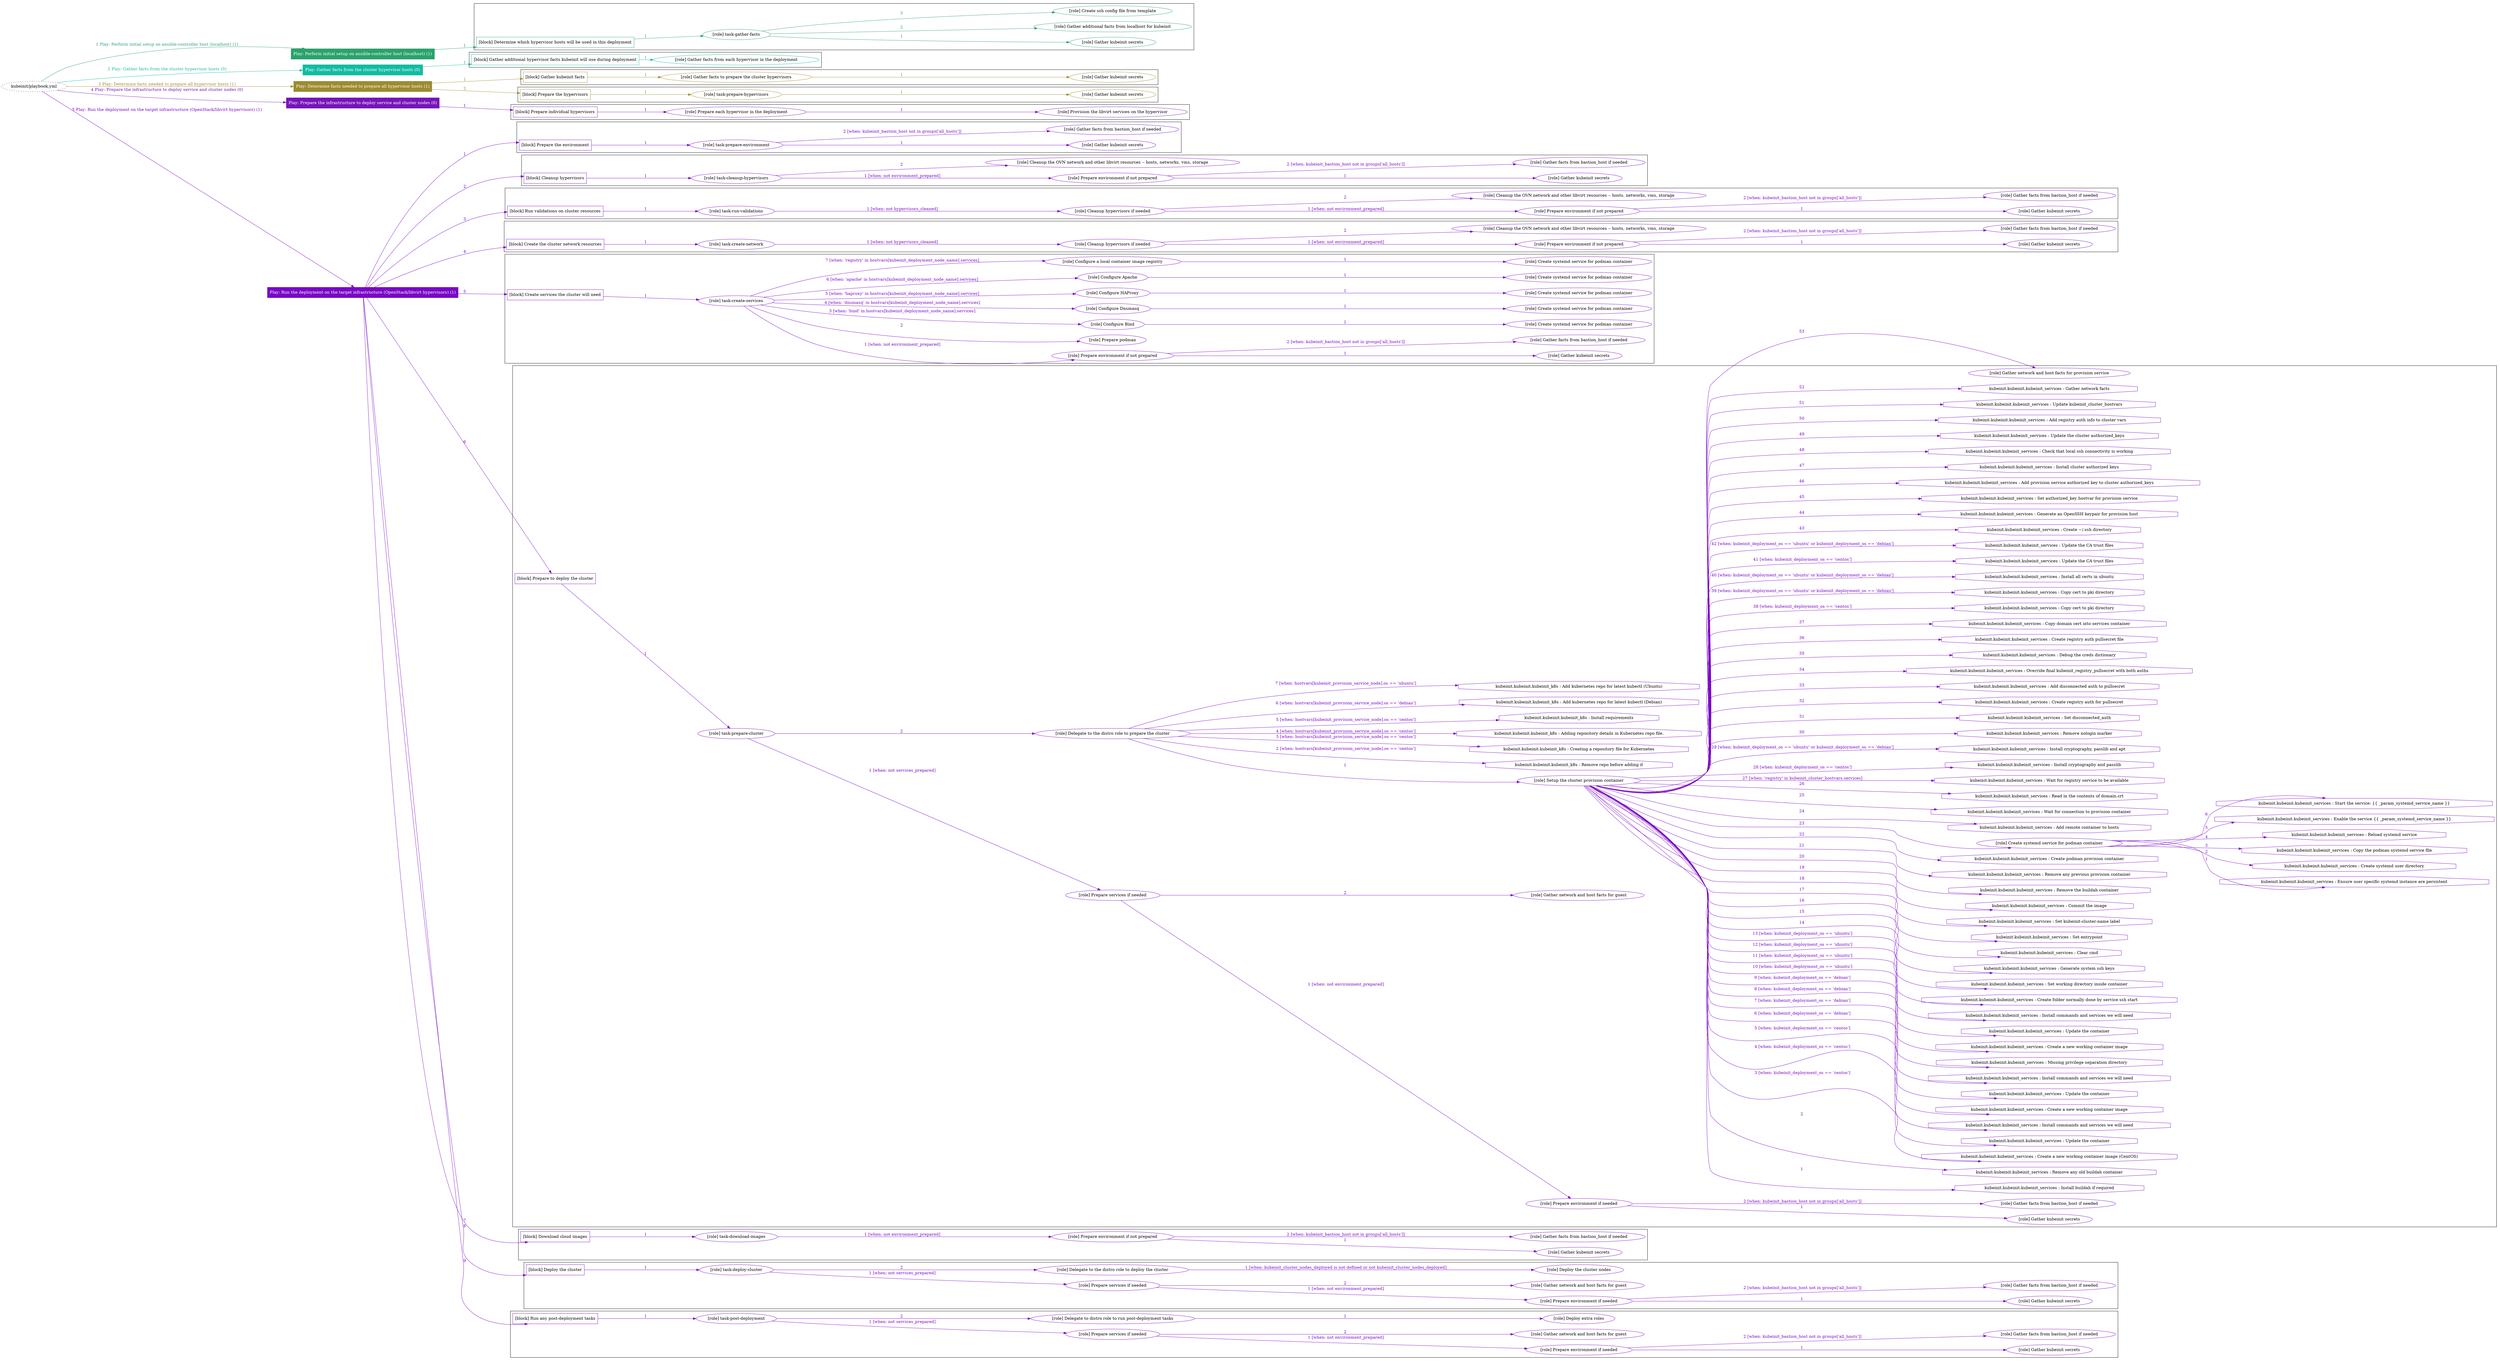 digraph {
	graph [concentrate=true ordering=in rankdir=LR ratio=fill]
	edge [esep=5 sep=10]
	"kubeinit/playbook.yml" [URL="/home/runner/work/kubeinit/kubeinit/kubeinit/playbook.yml" id=playbook_3ee27032 style=dotted]
	"kubeinit/playbook.yml" -> play_fbe6ff03 [label="1 Play: Perform initial setup on ansible-controller host (localhost) (1)" color="#2aa26c" fontcolor="#2aa26c" id=edge_play_fbe6ff03 labeltooltip="1 Play: Perform initial setup on ansible-controller host (localhost) (1)" tooltip="1 Play: Perform initial setup on ansible-controller host (localhost) (1)"]
	subgraph "Play: Perform initial setup on ansible-controller host (localhost) (1)" {
		play_fbe6ff03 [label="Play: Perform initial setup on ansible-controller host (localhost) (1)" URL="/home/runner/work/kubeinit/kubeinit/kubeinit/playbook.yml" color="#2aa26c" fontcolor="#ffffff" id=play_fbe6ff03 shape=box style=filled tooltip=localhost]
		play_fbe6ff03 -> block_a139ac32 [label=1 color="#2aa26c" fontcolor="#2aa26c" id=edge_block_a139ac32 labeltooltip=1 tooltip=1]
		subgraph cluster_block_a139ac32 {
			block_a139ac32 [label="[block] Determine which hypervisor hosts will be used in this deployment" URL="/home/runner/work/kubeinit/kubeinit/kubeinit/playbook.yml" color="#2aa26c" id=block_a139ac32 labeltooltip="Determine which hypervisor hosts will be used in this deployment" shape=box tooltip="Determine which hypervisor hosts will be used in this deployment"]
			block_a139ac32 -> role_24335c60 [label="1 " color="#2aa26c" fontcolor="#2aa26c" id=edge_role_24335c60 labeltooltip="1 " tooltip="1 "]
			subgraph "task-gather-facts" {
				role_24335c60 [label="[role] task-gather-facts" URL="/home/runner/work/kubeinit/kubeinit/kubeinit/playbook.yml" color="#2aa26c" id=role_24335c60 tooltip="task-gather-facts"]
				role_24335c60 -> role_917e2d7c [label="1 " color="#2aa26c" fontcolor="#2aa26c" id=edge_role_917e2d7c labeltooltip="1 " tooltip="1 "]
				subgraph "Gather kubeinit secrets" {
					role_917e2d7c [label="[role] Gather kubeinit secrets" URL="/home/runner/.ansible/collections/ansible_collections/kubeinit/kubeinit/roles/kubeinit_prepare/tasks/build_hypervisors_group.yml" color="#2aa26c" id=role_917e2d7c tooltip="Gather kubeinit secrets"]
				}
				role_24335c60 -> role_d077a1a3 [label="2 " color="#2aa26c" fontcolor="#2aa26c" id=edge_role_d077a1a3 labeltooltip="2 " tooltip="2 "]
				subgraph "Gather additional facts from localhost for kubeinit" {
					role_d077a1a3 [label="[role] Gather additional facts from localhost for kubeinit" URL="/home/runner/.ansible/collections/ansible_collections/kubeinit/kubeinit/roles/kubeinit_prepare/tasks/build_hypervisors_group.yml" color="#2aa26c" id=role_d077a1a3 tooltip="Gather additional facts from localhost for kubeinit"]
				}
				role_24335c60 -> role_f62f2b14 [label="3 " color="#2aa26c" fontcolor="#2aa26c" id=edge_role_f62f2b14 labeltooltip="3 " tooltip="3 "]
				subgraph "Create ssh config file from template" {
					role_f62f2b14 [label="[role] Create ssh config file from template" URL="/home/runner/.ansible/collections/ansible_collections/kubeinit/kubeinit/roles/kubeinit_prepare/tasks/build_hypervisors_group.yml" color="#2aa26c" id=role_f62f2b14 tooltip="Create ssh config file from template"]
				}
			}
		}
	}
	"kubeinit/playbook.yml" -> play_3714a320 [label="2 Play: Gather facts from the cluster hypervisor hosts (0)" color="#11bba3" fontcolor="#11bba3" id=edge_play_3714a320 labeltooltip="2 Play: Gather facts from the cluster hypervisor hosts (0)" tooltip="2 Play: Gather facts from the cluster hypervisor hosts (0)"]
	subgraph "Play: Gather facts from the cluster hypervisor hosts (0)" {
		play_3714a320 [label="Play: Gather facts from the cluster hypervisor hosts (0)" URL="/home/runner/work/kubeinit/kubeinit/kubeinit/playbook.yml" color="#11bba3" fontcolor="#ffffff" id=play_3714a320 shape=box style=filled tooltip="Play: Gather facts from the cluster hypervisor hosts (0)"]
		play_3714a320 -> block_4e97e21c [label=1 color="#11bba3" fontcolor="#11bba3" id=edge_block_4e97e21c labeltooltip=1 tooltip=1]
		subgraph cluster_block_4e97e21c {
			block_4e97e21c [label="[block] Gather additional hypervisor facts kubeinit will use during deployment" URL="/home/runner/work/kubeinit/kubeinit/kubeinit/playbook.yml" color="#11bba3" id=block_4e97e21c labeltooltip="Gather additional hypervisor facts kubeinit will use during deployment" shape=box tooltip="Gather additional hypervisor facts kubeinit will use during deployment"]
			block_4e97e21c -> role_1cb4e25c [label="1 " color="#11bba3" fontcolor="#11bba3" id=edge_role_1cb4e25c labeltooltip="1 " tooltip="1 "]
			subgraph "Gather facts from each hypervisor in the deployment" {
				role_1cb4e25c [label="[role] Gather facts from each hypervisor in the deployment" URL="/home/runner/work/kubeinit/kubeinit/kubeinit/playbook.yml" color="#11bba3" id=role_1cb4e25c tooltip="Gather facts from each hypervisor in the deployment"]
			}
		}
	}
	"kubeinit/playbook.yml" -> play_2de57508 [label="3 Play: Determine facts needed to prepare all hypervisor hosts (1)" color="#9c8c30" fontcolor="#9c8c30" id=edge_play_2de57508 labeltooltip="3 Play: Determine facts needed to prepare all hypervisor hosts (1)" tooltip="3 Play: Determine facts needed to prepare all hypervisor hosts (1)"]
	subgraph "Play: Determine facts needed to prepare all hypervisor hosts (1)" {
		play_2de57508 [label="Play: Determine facts needed to prepare all hypervisor hosts (1)" URL="/home/runner/work/kubeinit/kubeinit/kubeinit/playbook.yml" color="#9c8c30" fontcolor="#ffffff" id=play_2de57508 shape=box style=filled tooltip=localhost]
		play_2de57508 -> block_6a4c5516 [label=1 color="#9c8c30" fontcolor="#9c8c30" id=edge_block_6a4c5516 labeltooltip=1 tooltip=1]
		subgraph cluster_block_6a4c5516 {
			block_6a4c5516 [label="[block] Gather kubeinit facts" URL="/home/runner/work/kubeinit/kubeinit/kubeinit/playbook.yml" color="#9c8c30" id=block_6a4c5516 labeltooltip="Gather kubeinit facts" shape=box tooltip="Gather kubeinit facts"]
			block_6a4c5516 -> role_9678d56b [label="1 " color="#9c8c30" fontcolor="#9c8c30" id=edge_role_9678d56b labeltooltip="1 " tooltip="1 "]
			subgraph "Gather facts to prepare the cluster hypervisors" {
				role_9678d56b [label="[role] Gather facts to prepare the cluster hypervisors" URL="/home/runner/work/kubeinit/kubeinit/kubeinit/playbook.yml" color="#9c8c30" id=role_9678d56b tooltip="Gather facts to prepare the cluster hypervisors"]
				role_9678d56b -> role_737a2314 [label="1 " color="#9c8c30" fontcolor="#9c8c30" id=edge_role_737a2314 labeltooltip="1 " tooltip="1 "]
				subgraph "Gather kubeinit secrets" {
					role_737a2314 [label="[role] Gather kubeinit secrets" URL="/home/runner/.ansible/collections/ansible_collections/kubeinit/kubeinit/roles/kubeinit_prepare/tasks/gather_kubeinit_facts.yml" color="#9c8c30" id=role_737a2314 tooltip="Gather kubeinit secrets"]
				}
			}
		}
		play_2de57508 -> block_d8959014 [label=2 color="#9c8c30" fontcolor="#9c8c30" id=edge_block_d8959014 labeltooltip=2 tooltip=2]
		subgraph cluster_block_d8959014 {
			block_d8959014 [label="[block] Prepare the hypervisors" URL="/home/runner/work/kubeinit/kubeinit/kubeinit/playbook.yml" color="#9c8c30" id=block_d8959014 labeltooltip="Prepare the hypervisors" shape=box tooltip="Prepare the hypervisors"]
			block_d8959014 -> role_7e8cc1c0 [label="1 " color="#9c8c30" fontcolor="#9c8c30" id=edge_role_7e8cc1c0 labeltooltip="1 " tooltip="1 "]
			subgraph "task-prepare-hypervisors" {
				role_7e8cc1c0 [label="[role] task-prepare-hypervisors" URL="/home/runner/work/kubeinit/kubeinit/kubeinit/playbook.yml" color="#9c8c30" id=role_7e8cc1c0 tooltip="task-prepare-hypervisors"]
				role_7e8cc1c0 -> role_dabc27a3 [label="1 " color="#9c8c30" fontcolor="#9c8c30" id=edge_role_dabc27a3 labeltooltip="1 " tooltip="1 "]
				subgraph "Gather kubeinit secrets" {
					role_dabc27a3 [label="[role] Gather kubeinit secrets" URL="/home/runner/.ansible/collections/ansible_collections/kubeinit/kubeinit/roles/kubeinit_prepare/tasks/gather_kubeinit_facts.yml" color="#9c8c30" id=role_dabc27a3 tooltip="Gather kubeinit secrets"]
				}
			}
		}
	}
	"kubeinit/playbook.yml" -> play_cadb0466 [label="4 Play: Prepare the infrastructure to deploy service and cluster nodes (0)" color="#7714b8" fontcolor="#7714b8" id=edge_play_cadb0466 labeltooltip="4 Play: Prepare the infrastructure to deploy service and cluster nodes (0)" tooltip="4 Play: Prepare the infrastructure to deploy service and cluster nodes (0)"]
	subgraph "Play: Prepare the infrastructure to deploy service and cluster nodes (0)" {
		play_cadb0466 [label="Play: Prepare the infrastructure to deploy service and cluster nodes (0)" URL="/home/runner/work/kubeinit/kubeinit/kubeinit/playbook.yml" color="#7714b8" fontcolor="#ffffff" id=play_cadb0466 shape=box style=filled tooltip="Play: Prepare the infrastructure to deploy service and cluster nodes (0)"]
		play_cadb0466 -> block_e285cdf1 [label=1 color="#7714b8" fontcolor="#7714b8" id=edge_block_e285cdf1 labeltooltip=1 tooltip=1]
		subgraph cluster_block_e285cdf1 {
			block_e285cdf1 [label="[block] Prepare individual hypervisors" URL="/home/runner/work/kubeinit/kubeinit/kubeinit/playbook.yml" color="#7714b8" id=block_e285cdf1 labeltooltip="Prepare individual hypervisors" shape=box tooltip="Prepare individual hypervisors"]
			block_e285cdf1 -> role_f90f26d1 [label="1 " color="#7714b8" fontcolor="#7714b8" id=edge_role_f90f26d1 labeltooltip="1 " tooltip="1 "]
			subgraph "Prepare each hypervisor in the deployment" {
				role_f90f26d1 [label="[role] Prepare each hypervisor in the deployment" URL="/home/runner/work/kubeinit/kubeinit/kubeinit/playbook.yml" color="#7714b8" id=role_f90f26d1 tooltip="Prepare each hypervisor in the deployment"]
				role_f90f26d1 -> role_b9562153 [label="1 " color="#7714b8" fontcolor="#7714b8" id=edge_role_b9562153 labeltooltip="1 " tooltip="1 "]
				subgraph "Provision the libvirt services on the hypervisor" {
					role_b9562153 [label="[role] Provision the libvirt services on the hypervisor" URL="/home/runner/.ansible/collections/ansible_collections/kubeinit/kubeinit/roles/kubeinit_prepare/tasks/prepare_hypervisor.yml" color="#7714b8" id=role_b9562153 tooltip="Provision the libvirt services on the hypervisor"]
				}
			}
		}
	}
	"kubeinit/playbook.yml" -> play_b6a91a29 [label="5 Play: Run the deployment on the target infrastructure (OpenStack/libvirt hypervisors) (1)" color="#7a06c6" fontcolor="#7a06c6" id=edge_play_b6a91a29 labeltooltip="5 Play: Run the deployment on the target infrastructure (OpenStack/libvirt hypervisors) (1)" tooltip="5 Play: Run the deployment on the target infrastructure (OpenStack/libvirt hypervisors) (1)"]
	subgraph "Play: Run the deployment on the target infrastructure (OpenStack/libvirt hypervisors) (1)" {
		play_b6a91a29 [label="Play: Run the deployment on the target infrastructure (OpenStack/libvirt hypervisors) (1)" URL="/home/runner/work/kubeinit/kubeinit/kubeinit/playbook.yml" color="#7a06c6" fontcolor="#ffffff" id=play_b6a91a29 shape=box style=filled tooltip=localhost]
		play_b6a91a29 -> block_4504cdfe [label=1 color="#7a06c6" fontcolor="#7a06c6" id=edge_block_4504cdfe labeltooltip=1 tooltip=1]
		subgraph cluster_block_4504cdfe {
			block_4504cdfe [label="[block] Prepare the environment" URL="/home/runner/work/kubeinit/kubeinit/kubeinit/playbook.yml" color="#7a06c6" id=block_4504cdfe labeltooltip="Prepare the environment" shape=box tooltip="Prepare the environment"]
			block_4504cdfe -> role_963d6f8f [label="1 " color="#7a06c6" fontcolor="#7a06c6" id=edge_role_963d6f8f labeltooltip="1 " tooltip="1 "]
			subgraph "task-prepare-environment" {
				role_963d6f8f [label="[role] task-prepare-environment" URL="/home/runner/work/kubeinit/kubeinit/kubeinit/playbook.yml" color="#7a06c6" id=role_963d6f8f tooltip="task-prepare-environment"]
				role_963d6f8f -> role_70a8105a [label="1 " color="#7a06c6" fontcolor="#7a06c6" id=edge_role_70a8105a labeltooltip="1 " tooltip="1 "]
				subgraph "Gather kubeinit secrets" {
					role_70a8105a [label="[role] Gather kubeinit secrets" URL="/home/runner/.ansible/collections/ansible_collections/kubeinit/kubeinit/roles/kubeinit_prepare/tasks/gather_kubeinit_facts.yml" color="#7a06c6" id=role_70a8105a tooltip="Gather kubeinit secrets"]
				}
				role_963d6f8f -> role_ac3ca8ae [label="2 [when: kubeinit_bastion_host not in groups['all_hosts']]" color="#7a06c6" fontcolor="#7a06c6" id=edge_role_ac3ca8ae labeltooltip="2 [when: kubeinit_bastion_host not in groups['all_hosts']]" tooltip="2 [when: kubeinit_bastion_host not in groups['all_hosts']]"]
				subgraph "Gather facts from bastion_host if needed" {
					role_ac3ca8ae [label="[role] Gather facts from bastion_host if needed" URL="/home/runner/.ansible/collections/ansible_collections/kubeinit/kubeinit/roles/kubeinit_prepare/tasks/main.yml" color="#7a06c6" id=role_ac3ca8ae tooltip="Gather facts from bastion_host if needed"]
				}
			}
		}
		play_b6a91a29 -> block_b0af45a2 [label=2 color="#7a06c6" fontcolor="#7a06c6" id=edge_block_b0af45a2 labeltooltip=2 tooltip=2]
		subgraph cluster_block_b0af45a2 {
			block_b0af45a2 [label="[block] Cleanup hypervisors" URL="/home/runner/work/kubeinit/kubeinit/kubeinit/playbook.yml" color="#7a06c6" id=block_b0af45a2 labeltooltip="Cleanup hypervisors" shape=box tooltip="Cleanup hypervisors"]
			block_b0af45a2 -> role_3b60a9d7 [label="1 " color="#7a06c6" fontcolor="#7a06c6" id=edge_role_3b60a9d7 labeltooltip="1 " tooltip="1 "]
			subgraph "task-cleanup-hypervisors" {
				role_3b60a9d7 [label="[role] task-cleanup-hypervisors" URL="/home/runner/work/kubeinit/kubeinit/kubeinit/playbook.yml" color="#7a06c6" id=role_3b60a9d7 tooltip="task-cleanup-hypervisors"]
				role_3b60a9d7 -> role_c438d13a [label="1 [when: not environment_prepared]" color="#7a06c6" fontcolor="#7a06c6" id=edge_role_c438d13a labeltooltip="1 [when: not environment_prepared]" tooltip="1 [when: not environment_prepared]"]
				subgraph "Prepare environment if not prepared" {
					role_c438d13a [label="[role] Prepare environment if not prepared" URL="/home/runner/.ansible/collections/ansible_collections/kubeinit/kubeinit/roles/kubeinit_libvirt/tasks/cleanup_hypervisors.yml" color="#7a06c6" id=role_c438d13a tooltip="Prepare environment if not prepared"]
					role_c438d13a -> role_20041d92 [label="1 " color="#7a06c6" fontcolor="#7a06c6" id=edge_role_20041d92 labeltooltip="1 " tooltip="1 "]
					subgraph "Gather kubeinit secrets" {
						role_20041d92 [label="[role] Gather kubeinit secrets" URL="/home/runner/.ansible/collections/ansible_collections/kubeinit/kubeinit/roles/kubeinit_prepare/tasks/gather_kubeinit_facts.yml" color="#7a06c6" id=role_20041d92 tooltip="Gather kubeinit secrets"]
					}
					role_c438d13a -> role_009eaac2 [label="2 [when: kubeinit_bastion_host not in groups['all_hosts']]" color="#7a06c6" fontcolor="#7a06c6" id=edge_role_009eaac2 labeltooltip="2 [when: kubeinit_bastion_host not in groups['all_hosts']]" tooltip="2 [when: kubeinit_bastion_host not in groups['all_hosts']]"]
					subgraph "Gather facts from bastion_host if needed" {
						role_009eaac2 [label="[role] Gather facts from bastion_host if needed" URL="/home/runner/.ansible/collections/ansible_collections/kubeinit/kubeinit/roles/kubeinit_prepare/tasks/main.yml" color="#7a06c6" id=role_009eaac2 tooltip="Gather facts from bastion_host if needed"]
					}
				}
				role_3b60a9d7 -> role_473ee2aa [label="2 " color="#7a06c6" fontcolor="#7a06c6" id=edge_role_473ee2aa labeltooltip="2 " tooltip="2 "]
				subgraph "Cleanup the OVN network and other libvirt resources -- hosts, networks, vms, storage" {
					role_473ee2aa [label="[role] Cleanup the OVN network and other libvirt resources -- hosts, networks, vms, storage" URL="/home/runner/.ansible/collections/ansible_collections/kubeinit/kubeinit/roles/kubeinit_libvirt/tasks/cleanup_hypervisors.yml" color="#7a06c6" id=role_473ee2aa tooltip="Cleanup the OVN network and other libvirt resources -- hosts, networks, vms, storage"]
				}
			}
		}
		play_b6a91a29 -> block_a993b4c2 [label=3 color="#7a06c6" fontcolor="#7a06c6" id=edge_block_a993b4c2 labeltooltip=3 tooltip=3]
		subgraph cluster_block_a993b4c2 {
			block_a993b4c2 [label="[block] Run validations on cluster resources" URL="/home/runner/work/kubeinit/kubeinit/kubeinit/playbook.yml" color="#7a06c6" id=block_a993b4c2 labeltooltip="Run validations on cluster resources" shape=box tooltip="Run validations on cluster resources"]
			block_a993b4c2 -> role_190f08d7 [label="1 " color="#7a06c6" fontcolor="#7a06c6" id=edge_role_190f08d7 labeltooltip="1 " tooltip="1 "]
			subgraph "task-run-validations" {
				role_190f08d7 [label="[role] task-run-validations" URL="/home/runner/work/kubeinit/kubeinit/kubeinit/playbook.yml" color="#7a06c6" id=role_190f08d7 tooltip="task-run-validations"]
				role_190f08d7 -> role_6b941ba9 [label="1 [when: not hypervisors_cleaned]" color="#7a06c6" fontcolor="#7a06c6" id=edge_role_6b941ba9 labeltooltip="1 [when: not hypervisors_cleaned]" tooltip="1 [when: not hypervisors_cleaned]"]
				subgraph "Cleanup hypervisors if needed" {
					role_6b941ba9 [label="[role] Cleanup hypervisors if needed" URL="/home/runner/.ansible/collections/ansible_collections/kubeinit/kubeinit/roles/kubeinit_validations/tasks/main.yml" color="#7a06c6" id=role_6b941ba9 tooltip="Cleanup hypervisors if needed"]
					role_6b941ba9 -> role_a0242062 [label="1 [when: not environment_prepared]" color="#7a06c6" fontcolor="#7a06c6" id=edge_role_a0242062 labeltooltip="1 [when: not environment_prepared]" tooltip="1 [when: not environment_prepared]"]
					subgraph "Prepare environment if not prepared" {
						role_a0242062 [label="[role] Prepare environment if not prepared" URL="/home/runner/.ansible/collections/ansible_collections/kubeinit/kubeinit/roles/kubeinit_libvirt/tasks/cleanup_hypervisors.yml" color="#7a06c6" id=role_a0242062 tooltip="Prepare environment if not prepared"]
						role_a0242062 -> role_089f6f80 [label="1 " color="#7a06c6" fontcolor="#7a06c6" id=edge_role_089f6f80 labeltooltip="1 " tooltip="1 "]
						subgraph "Gather kubeinit secrets" {
							role_089f6f80 [label="[role] Gather kubeinit secrets" URL="/home/runner/.ansible/collections/ansible_collections/kubeinit/kubeinit/roles/kubeinit_prepare/tasks/gather_kubeinit_facts.yml" color="#7a06c6" id=role_089f6f80 tooltip="Gather kubeinit secrets"]
						}
						role_a0242062 -> role_d1db5f26 [label="2 [when: kubeinit_bastion_host not in groups['all_hosts']]" color="#7a06c6" fontcolor="#7a06c6" id=edge_role_d1db5f26 labeltooltip="2 [when: kubeinit_bastion_host not in groups['all_hosts']]" tooltip="2 [when: kubeinit_bastion_host not in groups['all_hosts']]"]
						subgraph "Gather facts from bastion_host if needed" {
							role_d1db5f26 [label="[role] Gather facts from bastion_host if needed" URL="/home/runner/.ansible/collections/ansible_collections/kubeinit/kubeinit/roles/kubeinit_prepare/tasks/main.yml" color="#7a06c6" id=role_d1db5f26 tooltip="Gather facts from bastion_host if needed"]
						}
					}
					role_6b941ba9 -> role_b97e394a [label="2 " color="#7a06c6" fontcolor="#7a06c6" id=edge_role_b97e394a labeltooltip="2 " tooltip="2 "]
					subgraph "Cleanup the OVN network and other libvirt resources -- hosts, networks, vms, storage" {
						role_b97e394a [label="[role] Cleanup the OVN network and other libvirt resources -- hosts, networks, vms, storage" URL="/home/runner/.ansible/collections/ansible_collections/kubeinit/kubeinit/roles/kubeinit_libvirt/tasks/cleanup_hypervisors.yml" color="#7a06c6" id=role_b97e394a tooltip="Cleanup the OVN network and other libvirt resources -- hosts, networks, vms, storage"]
					}
				}
			}
		}
		play_b6a91a29 -> block_3c69463d [label=4 color="#7a06c6" fontcolor="#7a06c6" id=edge_block_3c69463d labeltooltip=4 tooltip=4]
		subgraph cluster_block_3c69463d {
			block_3c69463d [label="[block] Create the cluster network resources" URL="/home/runner/work/kubeinit/kubeinit/kubeinit/playbook.yml" color="#7a06c6" id=block_3c69463d labeltooltip="Create the cluster network resources" shape=box tooltip="Create the cluster network resources"]
			block_3c69463d -> role_e9a615d7 [label="1 " color="#7a06c6" fontcolor="#7a06c6" id=edge_role_e9a615d7 labeltooltip="1 " tooltip="1 "]
			subgraph "task-create-network" {
				role_e9a615d7 [label="[role] task-create-network" URL="/home/runner/work/kubeinit/kubeinit/kubeinit/playbook.yml" color="#7a06c6" id=role_e9a615d7 tooltip="task-create-network"]
				role_e9a615d7 -> role_d62b1d76 [label="1 [when: not hypervisors_cleaned]" color="#7a06c6" fontcolor="#7a06c6" id=edge_role_d62b1d76 labeltooltip="1 [when: not hypervisors_cleaned]" tooltip="1 [when: not hypervisors_cleaned]"]
				subgraph "Cleanup hypervisors if needed" {
					role_d62b1d76 [label="[role] Cleanup hypervisors if needed" URL="/home/runner/.ansible/collections/ansible_collections/kubeinit/kubeinit/roles/kubeinit_libvirt/tasks/create_network.yml" color="#7a06c6" id=role_d62b1d76 tooltip="Cleanup hypervisors if needed"]
					role_d62b1d76 -> role_1e7921ee [label="1 [when: not environment_prepared]" color="#7a06c6" fontcolor="#7a06c6" id=edge_role_1e7921ee labeltooltip="1 [when: not environment_prepared]" tooltip="1 [when: not environment_prepared]"]
					subgraph "Prepare environment if not prepared" {
						role_1e7921ee [label="[role] Prepare environment if not prepared" URL="/home/runner/.ansible/collections/ansible_collections/kubeinit/kubeinit/roles/kubeinit_libvirt/tasks/cleanup_hypervisors.yml" color="#7a06c6" id=role_1e7921ee tooltip="Prepare environment if not prepared"]
						role_1e7921ee -> role_dc2f82a6 [label="1 " color="#7a06c6" fontcolor="#7a06c6" id=edge_role_dc2f82a6 labeltooltip="1 " tooltip="1 "]
						subgraph "Gather kubeinit secrets" {
							role_dc2f82a6 [label="[role] Gather kubeinit secrets" URL="/home/runner/.ansible/collections/ansible_collections/kubeinit/kubeinit/roles/kubeinit_prepare/tasks/gather_kubeinit_facts.yml" color="#7a06c6" id=role_dc2f82a6 tooltip="Gather kubeinit secrets"]
						}
						role_1e7921ee -> role_8c1041fd [label="2 [when: kubeinit_bastion_host not in groups['all_hosts']]" color="#7a06c6" fontcolor="#7a06c6" id=edge_role_8c1041fd labeltooltip="2 [when: kubeinit_bastion_host not in groups['all_hosts']]" tooltip="2 [when: kubeinit_bastion_host not in groups['all_hosts']]"]
						subgraph "Gather facts from bastion_host if needed" {
							role_8c1041fd [label="[role] Gather facts from bastion_host if needed" URL="/home/runner/.ansible/collections/ansible_collections/kubeinit/kubeinit/roles/kubeinit_prepare/tasks/main.yml" color="#7a06c6" id=role_8c1041fd tooltip="Gather facts from bastion_host if needed"]
						}
					}
					role_d62b1d76 -> role_898148a1 [label="2 " color="#7a06c6" fontcolor="#7a06c6" id=edge_role_898148a1 labeltooltip="2 " tooltip="2 "]
					subgraph "Cleanup the OVN network and other libvirt resources -- hosts, networks, vms, storage" {
						role_898148a1 [label="[role] Cleanup the OVN network and other libvirt resources -- hosts, networks, vms, storage" URL="/home/runner/.ansible/collections/ansible_collections/kubeinit/kubeinit/roles/kubeinit_libvirt/tasks/cleanup_hypervisors.yml" color="#7a06c6" id=role_898148a1 tooltip="Cleanup the OVN network and other libvirt resources -- hosts, networks, vms, storage"]
					}
				}
			}
		}
		play_b6a91a29 -> block_f3068da4 [label=5 color="#7a06c6" fontcolor="#7a06c6" id=edge_block_f3068da4 labeltooltip=5 tooltip=5]
		subgraph cluster_block_f3068da4 {
			block_f3068da4 [label="[block] Create services the cluster will need" URL="/home/runner/work/kubeinit/kubeinit/kubeinit/playbook.yml" color="#7a06c6" id=block_f3068da4 labeltooltip="Create services the cluster will need" shape=box tooltip="Create services the cluster will need"]
			block_f3068da4 -> role_a420e5fd [label="1 " color="#7a06c6" fontcolor="#7a06c6" id=edge_role_a420e5fd labeltooltip="1 " tooltip="1 "]
			subgraph "task-create-services" {
				role_a420e5fd [label="[role] task-create-services" URL="/home/runner/work/kubeinit/kubeinit/kubeinit/playbook.yml" color="#7a06c6" id=role_a420e5fd tooltip="task-create-services"]
				role_a420e5fd -> role_625f077e [label="1 [when: not environment_prepared]" color="#7a06c6" fontcolor="#7a06c6" id=edge_role_625f077e labeltooltip="1 [when: not environment_prepared]" tooltip="1 [when: not environment_prepared]"]
				subgraph "Prepare environment if not prepared" {
					role_625f077e [label="[role] Prepare environment if not prepared" URL="/home/runner/.ansible/collections/ansible_collections/kubeinit/kubeinit/roles/kubeinit_services/tasks/main.yml" color="#7a06c6" id=role_625f077e tooltip="Prepare environment if not prepared"]
					role_625f077e -> role_15c4370a [label="1 " color="#7a06c6" fontcolor="#7a06c6" id=edge_role_15c4370a labeltooltip="1 " tooltip="1 "]
					subgraph "Gather kubeinit secrets" {
						role_15c4370a [label="[role] Gather kubeinit secrets" URL="/home/runner/.ansible/collections/ansible_collections/kubeinit/kubeinit/roles/kubeinit_prepare/tasks/gather_kubeinit_facts.yml" color="#7a06c6" id=role_15c4370a tooltip="Gather kubeinit secrets"]
					}
					role_625f077e -> role_d21ce66a [label="2 [when: kubeinit_bastion_host not in groups['all_hosts']]" color="#7a06c6" fontcolor="#7a06c6" id=edge_role_d21ce66a labeltooltip="2 [when: kubeinit_bastion_host not in groups['all_hosts']]" tooltip="2 [when: kubeinit_bastion_host not in groups['all_hosts']]"]
					subgraph "Gather facts from bastion_host if needed" {
						role_d21ce66a [label="[role] Gather facts from bastion_host if needed" URL="/home/runner/.ansible/collections/ansible_collections/kubeinit/kubeinit/roles/kubeinit_prepare/tasks/main.yml" color="#7a06c6" id=role_d21ce66a tooltip="Gather facts from bastion_host if needed"]
					}
				}
				role_a420e5fd -> role_308600cb [label="2 " color="#7a06c6" fontcolor="#7a06c6" id=edge_role_308600cb labeltooltip="2 " tooltip="2 "]
				subgraph "Prepare podman" {
					role_308600cb [label="[role] Prepare podman" URL="/home/runner/.ansible/collections/ansible_collections/kubeinit/kubeinit/roles/kubeinit_services/tasks/00_create_service_pod.yml" color="#7a06c6" id=role_308600cb tooltip="Prepare podman"]
				}
				role_a420e5fd -> role_d7bc8d93 [label="3 [when: 'bind' in hostvars[kubeinit_deployment_node_name].services]" color="#7a06c6" fontcolor="#7a06c6" id=edge_role_d7bc8d93 labeltooltip="3 [when: 'bind' in hostvars[kubeinit_deployment_node_name].services]" tooltip="3 [when: 'bind' in hostvars[kubeinit_deployment_node_name].services]"]
				subgraph "Configure Bind" {
					role_d7bc8d93 [label="[role] Configure Bind" URL="/home/runner/.ansible/collections/ansible_collections/kubeinit/kubeinit/roles/kubeinit_services/tasks/start_services_containers.yml" color="#7a06c6" id=role_d7bc8d93 tooltip="Configure Bind"]
					role_d7bc8d93 -> role_8c351e69 [label="1 " color="#7a06c6" fontcolor="#7a06c6" id=edge_role_8c351e69 labeltooltip="1 " tooltip="1 "]
					subgraph "Create systemd service for podman container" {
						role_8c351e69 [label="[role] Create systemd service for podman container" URL="/home/runner/.ansible/collections/ansible_collections/kubeinit/kubeinit/roles/kubeinit_bind/tasks/main.yml" color="#7a06c6" id=role_8c351e69 tooltip="Create systemd service for podman container"]
					}
				}
				role_a420e5fd -> role_e6faad87 [label="4 [when: 'dnsmasq' in hostvars[kubeinit_deployment_node_name].services]" color="#7a06c6" fontcolor="#7a06c6" id=edge_role_e6faad87 labeltooltip="4 [when: 'dnsmasq' in hostvars[kubeinit_deployment_node_name].services]" tooltip="4 [when: 'dnsmasq' in hostvars[kubeinit_deployment_node_name].services]"]
				subgraph "Configure Dnsmasq" {
					role_e6faad87 [label="[role] Configure Dnsmasq" URL="/home/runner/.ansible/collections/ansible_collections/kubeinit/kubeinit/roles/kubeinit_services/tasks/start_services_containers.yml" color="#7a06c6" id=role_e6faad87 tooltip="Configure Dnsmasq"]
					role_e6faad87 -> role_f3daae32 [label="1 " color="#7a06c6" fontcolor="#7a06c6" id=edge_role_f3daae32 labeltooltip="1 " tooltip="1 "]
					subgraph "Create systemd service for podman container" {
						role_f3daae32 [label="[role] Create systemd service for podman container" URL="/home/runner/.ansible/collections/ansible_collections/kubeinit/kubeinit/roles/kubeinit_dnsmasq/tasks/main.yml" color="#7a06c6" id=role_f3daae32 tooltip="Create systemd service for podman container"]
					}
				}
				role_a420e5fd -> role_6667ab93 [label="5 [when: 'haproxy' in hostvars[kubeinit_deployment_node_name].services]" color="#7a06c6" fontcolor="#7a06c6" id=edge_role_6667ab93 labeltooltip="5 [when: 'haproxy' in hostvars[kubeinit_deployment_node_name].services]" tooltip="5 [when: 'haproxy' in hostvars[kubeinit_deployment_node_name].services]"]
				subgraph "Configure HAProxy" {
					role_6667ab93 [label="[role] Configure HAProxy" URL="/home/runner/.ansible/collections/ansible_collections/kubeinit/kubeinit/roles/kubeinit_services/tasks/start_services_containers.yml" color="#7a06c6" id=role_6667ab93 tooltip="Configure HAProxy"]
					role_6667ab93 -> role_96ed5fdb [label="1 " color="#7a06c6" fontcolor="#7a06c6" id=edge_role_96ed5fdb labeltooltip="1 " tooltip="1 "]
					subgraph "Create systemd service for podman container" {
						role_96ed5fdb [label="[role] Create systemd service for podman container" URL="/home/runner/.ansible/collections/ansible_collections/kubeinit/kubeinit/roles/kubeinit_haproxy/tasks/main.yml" color="#7a06c6" id=role_96ed5fdb tooltip="Create systemd service for podman container"]
					}
				}
				role_a420e5fd -> role_8da92353 [label="6 [when: 'apache' in hostvars[kubeinit_deployment_node_name].services]" color="#7a06c6" fontcolor="#7a06c6" id=edge_role_8da92353 labeltooltip="6 [when: 'apache' in hostvars[kubeinit_deployment_node_name].services]" tooltip="6 [when: 'apache' in hostvars[kubeinit_deployment_node_name].services]"]
				subgraph "Configure Apache" {
					role_8da92353 [label="[role] Configure Apache" URL="/home/runner/.ansible/collections/ansible_collections/kubeinit/kubeinit/roles/kubeinit_services/tasks/start_services_containers.yml" color="#7a06c6" id=role_8da92353 tooltip="Configure Apache"]
					role_8da92353 -> role_a58ef7df [label="1 " color="#7a06c6" fontcolor="#7a06c6" id=edge_role_a58ef7df labeltooltip="1 " tooltip="1 "]
					subgraph "Create systemd service for podman container" {
						role_a58ef7df [label="[role] Create systemd service for podman container" URL="/home/runner/.ansible/collections/ansible_collections/kubeinit/kubeinit/roles/kubeinit_apache/tasks/main.yml" color="#7a06c6" id=role_a58ef7df tooltip="Create systemd service for podman container"]
					}
				}
				role_a420e5fd -> role_ff7cfcf6 [label="7 [when: 'registry' in hostvars[kubeinit_deployment_node_name].services]" color="#7a06c6" fontcolor="#7a06c6" id=edge_role_ff7cfcf6 labeltooltip="7 [when: 'registry' in hostvars[kubeinit_deployment_node_name].services]" tooltip="7 [when: 'registry' in hostvars[kubeinit_deployment_node_name].services]"]
				subgraph "Configure a local container image registry" {
					role_ff7cfcf6 [label="[role] Configure a local container image registry" URL="/home/runner/.ansible/collections/ansible_collections/kubeinit/kubeinit/roles/kubeinit_services/tasks/start_services_containers.yml" color="#7a06c6" id=role_ff7cfcf6 tooltip="Configure a local container image registry"]
					role_ff7cfcf6 -> role_f16cc42c [label="1 " color="#7a06c6" fontcolor="#7a06c6" id=edge_role_f16cc42c labeltooltip="1 " tooltip="1 "]
					subgraph "Create systemd service for podman container" {
						role_f16cc42c [label="[role] Create systemd service for podman container" URL="/home/runner/.ansible/collections/ansible_collections/kubeinit/kubeinit/roles/kubeinit_registry/tasks/main.yml" color="#7a06c6" id=role_f16cc42c tooltip="Create systemd service for podman container"]
					}
				}
			}
		}
		play_b6a91a29 -> block_6950d10d [label=6 color="#7a06c6" fontcolor="#7a06c6" id=edge_block_6950d10d labeltooltip=6 tooltip=6]
		subgraph cluster_block_6950d10d {
			block_6950d10d [label="[block] Prepare to deploy the cluster" URL="/home/runner/work/kubeinit/kubeinit/kubeinit/playbook.yml" color="#7a06c6" id=block_6950d10d labeltooltip="Prepare to deploy the cluster" shape=box tooltip="Prepare to deploy the cluster"]
			block_6950d10d -> role_019a9425 [label="1 " color="#7a06c6" fontcolor="#7a06c6" id=edge_role_019a9425 labeltooltip="1 " tooltip="1 "]
			subgraph "task-prepare-cluster" {
				role_019a9425 [label="[role] task-prepare-cluster" URL="/home/runner/work/kubeinit/kubeinit/kubeinit/playbook.yml" color="#7a06c6" id=role_019a9425 tooltip="task-prepare-cluster"]
				role_019a9425 -> role_e226fba4 [label="1 [when: not services_prepared]" color="#7a06c6" fontcolor="#7a06c6" id=edge_role_e226fba4 labeltooltip="1 [when: not services_prepared]" tooltip="1 [when: not services_prepared]"]
				subgraph "Prepare services if needed" {
					role_e226fba4 [label="[role] Prepare services if needed" URL="/home/runner/.ansible/collections/ansible_collections/kubeinit/kubeinit/roles/kubeinit_prepare/tasks/prepare_cluster.yml" color="#7a06c6" id=role_e226fba4 tooltip="Prepare services if needed"]
					role_e226fba4 -> role_ab14f925 [label="1 [when: not environment_prepared]" color="#7a06c6" fontcolor="#7a06c6" id=edge_role_ab14f925 labeltooltip="1 [when: not environment_prepared]" tooltip="1 [when: not environment_prepared]"]
					subgraph "Prepare environment if needed" {
						role_ab14f925 [label="[role] Prepare environment if needed" URL="/home/runner/.ansible/collections/ansible_collections/kubeinit/kubeinit/roles/kubeinit_services/tasks/prepare_services.yml" color="#7a06c6" id=role_ab14f925 tooltip="Prepare environment if needed"]
						role_ab14f925 -> role_8eda3f0b [label="1 " color="#7a06c6" fontcolor="#7a06c6" id=edge_role_8eda3f0b labeltooltip="1 " tooltip="1 "]
						subgraph "Gather kubeinit secrets" {
							role_8eda3f0b [label="[role] Gather kubeinit secrets" URL="/home/runner/.ansible/collections/ansible_collections/kubeinit/kubeinit/roles/kubeinit_prepare/tasks/gather_kubeinit_facts.yml" color="#7a06c6" id=role_8eda3f0b tooltip="Gather kubeinit secrets"]
						}
						role_ab14f925 -> role_16f964e9 [label="2 [when: kubeinit_bastion_host not in groups['all_hosts']]" color="#7a06c6" fontcolor="#7a06c6" id=edge_role_16f964e9 labeltooltip="2 [when: kubeinit_bastion_host not in groups['all_hosts']]" tooltip="2 [when: kubeinit_bastion_host not in groups['all_hosts']]"]
						subgraph "Gather facts from bastion_host if needed" {
							role_16f964e9 [label="[role] Gather facts from bastion_host if needed" URL="/home/runner/.ansible/collections/ansible_collections/kubeinit/kubeinit/roles/kubeinit_prepare/tasks/main.yml" color="#7a06c6" id=role_16f964e9 tooltip="Gather facts from bastion_host if needed"]
						}
					}
					role_e226fba4 -> role_70c46fc2 [label="2 " color="#7a06c6" fontcolor="#7a06c6" id=edge_role_70c46fc2 labeltooltip="2 " tooltip="2 "]
					subgraph "Gather network and host facts for guest" {
						role_70c46fc2 [label="[role] Gather network and host facts for guest" URL="/home/runner/.ansible/collections/ansible_collections/kubeinit/kubeinit/roles/kubeinit_services/tasks/prepare_services.yml" color="#7a06c6" id=role_70c46fc2 tooltip="Gather network and host facts for guest"]
					}
				}
				role_019a9425 -> role_387fcecd [label="2 " color="#7a06c6" fontcolor="#7a06c6" id=edge_role_387fcecd labeltooltip="2 " tooltip="2 "]
				subgraph "Delegate to the distro role to prepare the cluster" {
					role_387fcecd [label="[role] Delegate to the distro role to prepare the cluster" URL="/home/runner/.ansible/collections/ansible_collections/kubeinit/kubeinit/roles/kubeinit_prepare/tasks/prepare_cluster.yml" color="#7a06c6" id=role_387fcecd tooltip="Delegate to the distro role to prepare the cluster"]
					role_387fcecd -> role_3bd6b297 [label="1 " color="#7a06c6" fontcolor="#7a06c6" id=edge_role_3bd6b297 labeltooltip="1 " tooltip="1 "]
					subgraph "Setup the cluster provision container" {
						role_3bd6b297 [label="[role] Setup the cluster provision container" URL="/home/runner/.ansible/collections/ansible_collections/kubeinit/kubeinit/roles/kubeinit_k8s/tasks/prepare_cluster.yml" color="#7a06c6" id=role_3bd6b297 tooltip="Setup the cluster provision container"]
						task_36c66464 [label="kubeinit.kubeinit.kubeinit_services : Install buildah if required" URL="/home/runner/.ansible/collections/ansible_collections/kubeinit/kubeinit/roles/kubeinit_services/tasks/create_provision_container.yml" color="#7a06c6" id=task_36c66464 shape=octagon tooltip="kubeinit.kubeinit.kubeinit_services : Install buildah if required"]
						role_3bd6b297 -> task_36c66464 [label="1 " color="#7a06c6" fontcolor="#7a06c6" id=edge_task_36c66464 labeltooltip="1 " tooltip="1 "]
						task_1d016d66 [label="kubeinit.kubeinit.kubeinit_services : Remove any old buildah container" URL="/home/runner/.ansible/collections/ansible_collections/kubeinit/kubeinit/roles/kubeinit_services/tasks/create_provision_container.yml" color="#7a06c6" id=task_1d016d66 shape=octagon tooltip="kubeinit.kubeinit.kubeinit_services : Remove any old buildah container"]
						role_3bd6b297 -> task_1d016d66 [label="2 " color="#7a06c6" fontcolor="#7a06c6" id=edge_task_1d016d66 labeltooltip="2 " tooltip="2 "]
						task_c3273a85 [label="kubeinit.kubeinit.kubeinit_services : Create a new working container image (CentOS)" URL="/home/runner/.ansible/collections/ansible_collections/kubeinit/kubeinit/roles/kubeinit_services/tasks/create_provision_container.yml" color="#7a06c6" id=task_c3273a85 shape=octagon tooltip="kubeinit.kubeinit.kubeinit_services : Create a new working container image (CentOS)"]
						role_3bd6b297 -> task_c3273a85 [label="3 [when: kubeinit_deployment_os == 'centos']" color="#7a06c6" fontcolor="#7a06c6" id=edge_task_c3273a85 labeltooltip="3 [when: kubeinit_deployment_os == 'centos']" tooltip="3 [when: kubeinit_deployment_os == 'centos']"]
						task_d0d3633e [label="kubeinit.kubeinit.kubeinit_services : Update the container" URL="/home/runner/.ansible/collections/ansible_collections/kubeinit/kubeinit/roles/kubeinit_services/tasks/create_provision_container.yml" color="#7a06c6" id=task_d0d3633e shape=octagon tooltip="kubeinit.kubeinit.kubeinit_services : Update the container"]
						role_3bd6b297 -> task_d0d3633e [label="4 [when: kubeinit_deployment_os == 'centos']" color="#7a06c6" fontcolor="#7a06c6" id=edge_task_d0d3633e labeltooltip="4 [when: kubeinit_deployment_os == 'centos']" tooltip="4 [when: kubeinit_deployment_os == 'centos']"]
						task_d9d93d96 [label="kubeinit.kubeinit.kubeinit_services : Install commands and services we will need" URL="/home/runner/.ansible/collections/ansible_collections/kubeinit/kubeinit/roles/kubeinit_services/tasks/create_provision_container.yml" color="#7a06c6" id=task_d9d93d96 shape=octagon tooltip="kubeinit.kubeinit.kubeinit_services : Install commands and services we will need"]
						role_3bd6b297 -> task_d9d93d96 [label="5 [when: kubeinit_deployment_os == 'centos']" color="#7a06c6" fontcolor="#7a06c6" id=edge_task_d9d93d96 labeltooltip="5 [when: kubeinit_deployment_os == 'centos']" tooltip="5 [when: kubeinit_deployment_os == 'centos']"]
						task_d3c0ae44 [label="kubeinit.kubeinit.kubeinit_services : Create a new working container image" URL="/home/runner/.ansible/collections/ansible_collections/kubeinit/kubeinit/roles/kubeinit_services/tasks/create_provision_container.yml" color="#7a06c6" id=task_d3c0ae44 shape=octagon tooltip="kubeinit.kubeinit.kubeinit_services : Create a new working container image"]
						role_3bd6b297 -> task_d3c0ae44 [label="6 [when: kubeinit_deployment_os == 'debian']" color="#7a06c6" fontcolor="#7a06c6" id=edge_task_d3c0ae44 labeltooltip="6 [when: kubeinit_deployment_os == 'debian']" tooltip="6 [when: kubeinit_deployment_os == 'debian']"]
						task_96118bbb [label="kubeinit.kubeinit.kubeinit_services : Update the container" URL="/home/runner/.ansible/collections/ansible_collections/kubeinit/kubeinit/roles/kubeinit_services/tasks/create_provision_container.yml" color="#7a06c6" id=task_96118bbb shape=octagon tooltip="kubeinit.kubeinit.kubeinit_services : Update the container"]
						role_3bd6b297 -> task_96118bbb [label="7 [when: kubeinit_deployment_os == 'debian']" color="#7a06c6" fontcolor="#7a06c6" id=edge_task_96118bbb labeltooltip="7 [when: kubeinit_deployment_os == 'debian']" tooltip="7 [when: kubeinit_deployment_os == 'debian']"]
						task_c83750ab [label="kubeinit.kubeinit.kubeinit_services : Install commands and services we will need" URL="/home/runner/.ansible/collections/ansible_collections/kubeinit/kubeinit/roles/kubeinit_services/tasks/create_provision_container.yml" color="#7a06c6" id=task_c83750ab shape=octagon tooltip="kubeinit.kubeinit.kubeinit_services : Install commands and services we will need"]
						role_3bd6b297 -> task_c83750ab [label="8 [when: kubeinit_deployment_os == 'debian']" color="#7a06c6" fontcolor="#7a06c6" id=edge_task_c83750ab labeltooltip="8 [when: kubeinit_deployment_os == 'debian']" tooltip="8 [when: kubeinit_deployment_os == 'debian']"]
						task_218b9012 [label="kubeinit.kubeinit.kubeinit_services : Missing privilege separation directory" URL="/home/runner/.ansible/collections/ansible_collections/kubeinit/kubeinit/roles/kubeinit_services/tasks/create_provision_container.yml" color="#7a06c6" id=task_218b9012 shape=octagon tooltip="kubeinit.kubeinit.kubeinit_services : Missing privilege separation directory"]
						role_3bd6b297 -> task_218b9012 [label="9 [when: kubeinit_deployment_os == 'debian']" color="#7a06c6" fontcolor="#7a06c6" id=edge_task_218b9012 labeltooltip="9 [when: kubeinit_deployment_os == 'debian']" tooltip="9 [when: kubeinit_deployment_os == 'debian']"]
						task_81db178d [label="kubeinit.kubeinit.kubeinit_services : Create a new working container image" URL="/home/runner/.ansible/collections/ansible_collections/kubeinit/kubeinit/roles/kubeinit_services/tasks/create_provision_container.yml" color="#7a06c6" id=task_81db178d shape=octagon tooltip="kubeinit.kubeinit.kubeinit_services : Create a new working container image"]
						role_3bd6b297 -> task_81db178d [label="10 [when: kubeinit_deployment_os == 'ubuntu']" color="#7a06c6" fontcolor="#7a06c6" id=edge_task_81db178d labeltooltip="10 [when: kubeinit_deployment_os == 'ubuntu']" tooltip="10 [when: kubeinit_deployment_os == 'ubuntu']"]
						task_cf5e5684 [label="kubeinit.kubeinit.kubeinit_services : Update the container" URL="/home/runner/.ansible/collections/ansible_collections/kubeinit/kubeinit/roles/kubeinit_services/tasks/create_provision_container.yml" color="#7a06c6" id=task_cf5e5684 shape=octagon tooltip="kubeinit.kubeinit.kubeinit_services : Update the container"]
						role_3bd6b297 -> task_cf5e5684 [label="11 [when: kubeinit_deployment_os == 'ubuntu']" color="#7a06c6" fontcolor="#7a06c6" id=edge_task_cf5e5684 labeltooltip="11 [when: kubeinit_deployment_os == 'ubuntu']" tooltip="11 [when: kubeinit_deployment_os == 'ubuntu']"]
						task_6e27fd10 [label="kubeinit.kubeinit.kubeinit_services : Install commands and services we will need" URL="/home/runner/.ansible/collections/ansible_collections/kubeinit/kubeinit/roles/kubeinit_services/tasks/create_provision_container.yml" color="#7a06c6" id=task_6e27fd10 shape=octagon tooltip="kubeinit.kubeinit.kubeinit_services : Install commands and services we will need"]
						role_3bd6b297 -> task_6e27fd10 [label="12 [when: kubeinit_deployment_os == 'ubuntu']" color="#7a06c6" fontcolor="#7a06c6" id=edge_task_6e27fd10 labeltooltip="12 [when: kubeinit_deployment_os == 'ubuntu']" tooltip="12 [when: kubeinit_deployment_os == 'ubuntu']"]
						task_52efc590 [label="kubeinit.kubeinit.kubeinit_services : Create folder normally done by service ssh start" URL="/home/runner/.ansible/collections/ansible_collections/kubeinit/kubeinit/roles/kubeinit_services/tasks/create_provision_container.yml" color="#7a06c6" id=task_52efc590 shape=octagon tooltip="kubeinit.kubeinit.kubeinit_services : Create folder normally done by service ssh start"]
						role_3bd6b297 -> task_52efc590 [label="13 [when: kubeinit_deployment_os == 'ubuntu']" color="#7a06c6" fontcolor="#7a06c6" id=edge_task_52efc590 labeltooltip="13 [when: kubeinit_deployment_os == 'ubuntu']" tooltip="13 [when: kubeinit_deployment_os == 'ubuntu']"]
						task_b50f8724 [label="kubeinit.kubeinit.kubeinit_services : Set working directory inside container" URL="/home/runner/.ansible/collections/ansible_collections/kubeinit/kubeinit/roles/kubeinit_services/tasks/create_provision_container.yml" color="#7a06c6" id=task_b50f8724 shape=octagon tooltip="kubeinit.kubeinit.kubeinit_services : Set working directory inside container"]
						role_3bd6b297 -> task_b50f8724 [label="14 " color="#7a06c6" fontcolor="#7a06c6" id=edge_task_b50f8724 labeltooltip="14 " tooltip="14 "]
						task_80e74e71 [label="kubeinit.kubeinit.kubeinit_services : Generate system ssh keys" URL="/home/runner/.ansible/collections/ansible_collections/kubeinit/kubeinit/roles/kubeinit_services/tasks/create_provision_container.yml" color="#7a06c6" id=task_80e74e71 shape=octagon tooltip="kubeinit.kubeinit.kubeinit_services : Generate system ssh keys"]
						role_3bd6b297 -> task_80e74e71 [label="15 " color="#7a06c6" fontcolor="#7a06c6" id=edge_task_80e74e71 labeltooltip="15 " tooltip="15 "]
						task_36d4174d [label="kubeinit.kubeinit.kubeinit_services : Clear cmd" URL="/home/runner/.ansible/collections/ansible_collections/kubeinit/kubeinit/roles/kubeinit_services/tasks/create_provision_container.yml" color="#7a06c6" id=task_36d4174d shape=octagon tooltip="kubeinit.kubeinit.kubeinit_services : Clear cmd"]
						role_3bd6b297 -> task_36d4174d [label="16 " color="#7a06c6" fontcolor="#7a06c6" id=edge_task_36d4174d labeltooltip="16 " tooltip="16 "]
						task_918c5fa7 [label="kubeinit.kubeinit.kubeinit_services : Set entrypoint" URL="/home/runner/.ansible/collections/ansible_collections/kubeinit/kubeinit/roles/kubeinit_services/tasks/create_provision_container.yml" color="#7a06c6" id=task_918c5fa7 shape=octagon tooltip="kubeinit.kubeinit.kubeinit_services : Set entrypoint"]
						role_3bd6b297 -> task_918c5fa7 [label="17 " color="#7a06c6" fontcolor="#7a06c6" id=edge_task_918c5fa7 labeltooltip="17 " tooltip="17 "]
						task_9288bf4c [label="kubeinit.kubeinit.kubeinit_services : Set kubeinit-cluster-name label" URL="/home/runner/.ansible/collections/ansible_collections/kubeinit/kubeinit/roles/kubeinit_services/tasks/create_provision_container.yml" color="#7a06c6" id=task_9288bf4c shape=octagon tooltip="kubeinit.kubeinit.kubeinit_services : Set kubeinit-cluster-name label"]
						role_3bd6b297 -> task_9288bf4c [label="18 " color="#7a06c6" fontcolor="#7a06c6" id=edge_task_9288bf4c labeltooltip="18 " tooltip="18 "]
						task_9ae9ea20 [label="kubeinit.kubeinit.kubeinit_services : Commit the image" URL="/home/runner/.ansible/collections/ansible_collections/kubeinit/kubeinit/roles/kubeinit_services/tasks/create_provision_container.yml" color="#7a06c6" id=task_9ae9ea20 shape=octagon tooltip="kubeinit.kubeinit.kubeinit_services : Commit the image"]
						role_3bd6b297 -> task_9ae9ea20 [label="19 " color="#7a06c6" fontcolor="#7a06c6" id=edge_task_9ae9ea20 labeltooltip="19 " tooltip="19 "]
						task_7f9ce0da [label="kubeinit.kubeinit.kubeinit_services : Remove the buildah container" URL="/home/runner/.ansible/collections/ansible_collections/kubeinit/kubeinit/roles/kubeinit_services/tasks/create_provision_container.yml" color="#7a06c6" id=task_7f9ce0da shape=octagon tooltip="kubeinit.kubeinit.kubeinit_services : Remove the buildah container"]
						role_3bd6b297 -> task_7f9ce0da [label="20 " color="#7a06c6" fontcolor="#7a06c6" id=edge_task_7f9ce0da labeltooltip="20 " tooltip="20 "]
						task_fe6f762e [label="kubeinit.kubeinit.kubeinit_services : Remove any previous provision container" URL="/home/runner/.ansible/collections/ansible_collections/kubeinit/kubeinit/roles/kubeinit_services/tasks/create_provision_container.yml" color="#7a06c6" id=task_fe6f762e shape=octagon tooltip="kubeinit.kubeinit.kubeinit_services : Remove any previous provision container"]
						role_3bd6b297 -> task_fe6f762e [label="21 " color="#7a06c6" fontcolor="#7a06c6" id=edge_task_fe6f762e labeltooltip="21 " tooltip="21 "]
						task_9846d39d [label="kubeinit.kubeinit.kubeinit_services : Create podman provision container" URL="/home/runner/.ansible/collections/ansible_collections/kubeinit/kubeinit/roles/kubeinit_services/tasks/create_provision_container.yml" color="#7a06c6" id=task_9846d39d shape=octagon tooltip="kubeinit.kubeinit.kubeinit_services : Create podman provision container"]
						role_3bd6b297 -> task_9846d39d [label="22 " color="#7a06c6" fontcolor="#7a06c6" id=edge_task_9846d39d labeltooltip="22 " tooltip="22 "]
						role_3bd6b297 -> role_feaaa2d3 [label="23 " color="#7a06c6" fontcolor="#7a06c6" id=edge_role_feaaa2d3 labeltooltip="23 " tooltip="23 "]
						subgraph "Create systemd service for podman container" {
							role_feaaa2d3 [label="[role] Create systemd service for podman container" URL="/home/runner/.ansible/collections/ansible_collections/kubeinit/kubeinit/roles/kubeinit_services/tasks/create_provision_container.yml" color="#7a06c6" id=role_feaaa2d3 tooltip="Create systemd service for podman container"]
							task_1e23f97c [label="kubeinit.kubeinit.kubeinit_services : Ensure user specific systemd instance are persistent" URL="/home/runner/.ansible/collections/ansible_collections/kubeinit/kubeinit/roles/kubeinit_services/tasks/create_managed_service.yml" color="#7a06c6" id=task_1e23f97c shape=octagon tooltip="kubeinit.kubeinit.kubeinit_services : Ensure user specific systemd instance are persistent"]
							role_feaaa2d3 -> task_1e23f97c [label="1 " color="#7a06c6" fontcolor="#7a06c6" id=edge_task_1e23f97c labeltooltip="1 " tooltip="1 "]
							task_dd9db124 [label="kubeinit.kubeinit.kubeinit_services : Create systemd user directory" URL="/home/runner/.ansible/collections/ansible_collections/kubeinit/kubeinit/roles/kubeinit_services/tasks/create_managed_service.yml" color="#7a06c6" id=task_dd9db124 shape=octagon tooltip="kubeinit.kubeinit.kubeinit_services : Create systemd user directory"]
							role_feaaa2d3 -> task_dd9db124 [label="2 " color="#7a06c6" fontcolor="#7a06c6" id=edge_task_dd9db124 labeltooltip="2 " tooltip="2 "]
							task_7d243798 [label="kubeinit.kubeinit.kubeinit_services : Copy the podman systemd service file" URL="/home/runner/.ansible/collections/ansible_collections/kubeinit/kubeinit/roles/kubeinit_services/tasks/create_managed_service.yml" color="#7a06c6" id=task_7d243798 shape=octagon tooltip="kubeinit.kubeinit.kubeinit_services : Copy the podman systemd service file"]
							role_feaaa2d3 -> task_7d243798 [label="3 " color="#7a06c6" fontcolor="#7a06c6" id=edge_task_7d243798 labeltooltip="3 " tooltip="3 "]
							task_49056366 [label="kubeinit.kubeinit.kubeinit_services : Reload systemd service" URL="/home/runner/.ansible/collections/ansible_collections/kubeinit/kubeinit/roles/kubeinit_services/tasks/create_managed_service.yml" color="#7a06c6" id=task_49056366 shape=octagon tooltip="kubeinit.kubeinit.kubeinit_services : Reload systemd service"]
							role_feaaa2d3 -> task_49056366 [label="4 " color="#7a06c6" fontcolor="#7a06c6" id=edge_task_49056366 labeltooltip="4 " tooltip="4 "]
							task_b415f09d [label="kubeinit.kubeinit.kubeinit_services : Enable the service {{ _param_systemd_service_name }}" URL="/home/runner/.ansible/collections/ansible_collections/kubeinit/kubeinit/roles/kubeinit_services/tasks/create_managed_service.yml" color="#7a06c6" id=task_b415f09d shape=octagon tooltip="kubeinit.kubeinit.kubeinit_services : Enable the service {{ _param_systemd_service_name }}"]
							role_feaaa2d3 -> task_b415f09d [label="5 " color="#7a06c6" fontcolor="#7a06c6" id=edge_task_b415f09d labeltooltip="5 " tooltip="5 "]
							task_7f74fc43 [label="kubeinit.kubeinit.kubeinit_services : Start the service: {{ _param_systemd_service_name }}" URL="/home/runner/.ansible/collections/ansible_collections/kubeinit/kubeinit/roles/kubeinit_services/tasks/create_managed_service.yml" color="#7a06c6" id=task_7f74fc43 shape=octagon tooltip="kubeinit.kubeinit.kubeinit_services : Start the service: {{ _param_systemd_service_name }}"]
							role_feaaa2d3 -> task_7f74fc43 [label="6 " color="#7a06c6" fontcolor="#7a06c6" id=edge_task_7f74fc43 labeltooltip="6 " tooltip="6 "]
						}
						task_470b36c0 [label="kubeinit.kubeinit.kubeinit_services : Add remote container to hosts" URL="/home/runner/.ansible/collections/ansible_collections/kubeinit/kubeinit/roles/kubeinit_services/tasks/create_provision_container.yml" color="#7a06c6" id=task_470b36c0 shape=octagon tooltip="kubeinit.kubeinit.kubeinit_services : Add remote container to hosts"]
						role_3bd6b297 -> task_470b36c0 [label="24 " color="#7a06c6" fontcolor="#7a06c6" id=edge_task_470b36c0 labeltooltip="24 " tooltip="24 "]
						task_5e550d8d [label="kubeinit.kubeinit.kubeinit_services : Wait for connection to provision container" URL="/home/runner/.ansible/collections/ansible_collections/kubeinit/kubeinit/roles/kubeinit_services/tasks/create_provision_container.yml" color="#7a06c6" id=task_5e550d8d shape=octagon tooltip="kubeinit.kubeinit.kubeinit_services : Wait for connection to provision container"]
						role_3bd6b297 -> task_5e550d8d [label="25 " color="#7a06c6" fontcolor="#7a06c6" id=edge_task_5e550d8d labeltooltip="25 " tooltip="25 "]
						task_d801cb62 [label="kubeinit.kubeinit.kubeinit_services : Read in the contents of domain.crt" URL="/home/runner/.ansible/collections/ansible_collections/kubeinit/kubeinit/roles/kubeinit_services/tasks/create_provision_container.yml" color="#7a06c6" id=task_d801cb62 shape=octagon tooltip="kubeinit.kubeinit.kubeinit_services : Read in the contents of domain.crt"]
						role_3bd6b297 -> task_d801cb62 [label="26 " color="#7a06c6" fontcolor="#7a06c6" id=edge_task_d801cb62 labeltooltip="26 " tooltip="26 "]
						task_c49d5391 [label="kubeinit.kubeinit.kubeinit_services : Wait for registry service to be available" URL="/home/runner/.ansible/collections/ansible_collections/kubeinit/kubeinit/roles/kubeinit_services/tasks/create_provision_container.yml" color="#7a06c6" id=task_c49d5391 shape=octagon tooltip="kubeinit.kubeinit.kubeinit_services : Wait for registry service to be available"]
						role_3bd6b297 -> task_c49d5391 [label="27 [when: 'registry' in kubeinit_cluster_hostvars.services]" color="#7a06c6" fontcolor="#7a06c6" id=edge_task_c49d5391 labeltooltip="27 [when: 'registry' in kubeinit_cluster_hostvars.services]" tooltip="27 [when: 'registry' in kubeinit_cluster_hostvars.services]"]
						task_fad2cfc5 [label="kubeinit.kubeinit.kubeinit_services : Install cryptography and passlib" URL="/home/runner/.ansible/collections/ansible_collections/kubeinit/kubeinit/roles/kubeinit_services/tasks/create_provision_container.yml" color="#7a06c6" id=task_fad2cfc5 shape=octagon tooltip="kubeinit.kubeinit.kubeinit_services : Install cryptography and passlib"]
						role_3bd6b297 -> task_fad2cfc5 [label="28 [when: kubeinit_deployment_os == 'centos']" color="#7a06c6" fontcolor="#7a06c6" id=edge_task_fad2cfc5 labeltooltip="28 [when: kubeinit_deployment_os == 'centos']" tooltip="28 [when: kubeinit_deployment_os == 'centos']"]
						task_5b360f01 [label="kubeinit.kubeinit.kubeinit_services : Install cryptography, passlib and apt" URL="/home/runner/.ansible/collections/ansible_collections/kubeinit/kubeinit/roles/kubeinit_services/tasks/create_provision_container.yml" color="#7a06c6" id=task_5b360f01 shape=octagon tooltip="kubeinit.kubeinit.kubeinit_services : Install cryptography, passlib and apt"]
						role_3bd6b297 -> task_5b360f01 [label="29 [when: kubeinit_deployment_os == 'ubuntu' or kubeinit_deployment_os == 'debian']" color="#7a06c6" fontcolor="#7a06c6" id=edge_task_5b360f01 labeltooltip="29 [when: kubeinit_deployment_os == 'ubuntu' or kubeinit_deployment_os == 'debian']" tooltip="29 [when: kubeinit_deployment_os == 'ubuntu' or kubeinit_deployment_os == 'debian']"]
						task_c9e8cace [label="kubeinit.kubeinit.kubeinit_services : Remove nologin marker" URL="/home/runner/.ansible/collections/ansible_collections/kubeinit/kubeinit/roles/kubeinit_services/tasks/create_provision_container.yml" color="#7a06c6" id=task_c9e8cace shape=octagon tooltip="kubeinit.kubeinit.kubeinit_services : Remove nologin marker"]
						role_3bd6b297 -> task_c9e8cace [label="30 " color="#7a06c6" fontcolor="#7a06c6" id=edge_task_c9e8cace labeltooltip="30 " tooltip="30 "]
						task_4a0f056f [label="kubeinit.kubeinit.kubeinit_services : Set disconnected_auth" URL="/home/runner/.ansible/collections/ansible_collections/kubeinit/kubeinit/roles/kubeinit_services/tasks/create_provision_container.yml" color="#7a06c6" id=task_4a0f056f shape=octagon tooltip="kubeinit.kubeinit.kubeinit_services : Set disconnected_auth"]
						role_3bd6b297 -> task_4a0f056f [label="31 " color="#7a06c6" fontcolor="#7a06c6" id=edge_task_4a0f056f labeltooltip="31 " tooltip="31 "]
						task_fe77d055 [label="kubeinit.kubeinit.kubeinit_services : Create registry auth for pullsecret" URL="/home/runner/.ansible/collections/ansible_collections/kubeinit/kubeinit/roles/kubeinit_services/tasks/create_provision_container.yml" color="#7a06c6" id=task_fe77d055 shape=octagon tooltip="kubeinit.kubeinit.kubeinit_services : Create registry auth for pullsecret"]
						role_3bd6b297 -> task_fe77d055 [label="32 " color="#7a06c6" fontcolor="#7a06c6" id=edge_task_fe77d055 labeltooltip="32 " tooltip="32 "]
						task_eff8cbe2 [label="kubeinit.kubeinit.kubeinit_services : Add disconnected auth to pullsecret" URL="/home/runner/.ansible/collections/ansible_collections/kubeinit/kubeinit/roles/kubeinit_services/tasks/create_provision_container.yml" color="#7a06c6" id=task_eff8cbe2 shape=octagon tooltip="kubeinit.kubeinit.kubeinit_services : Add disconnected auth to pullsecret"]
						role_3bd6b297 -> task_eff8cbe2 [label="33 " color="#7a06c6" fontcolor="#7a06c6" id=edge_task_eff8cbe2 labeltooltip="33 " tooltip="33 "]
						task_5d0d1ab7 [label="kubeinit.kubeinit.kubeinit_services : Override final kubeinit_registry_pullsecret with both auths" URL="/home/runner/.ansible/collections/ansible_collections/kubeinit/kubeinit/roles/kubeinit_services/tasks/create_provision_container.yml" color="#7a06c6" id=task_5d0d1ab7 shape=octagon tooltip="kubeinit.kubeinit.kubeinit_services : Override final kubeinit_registry_pullsecret with both auths"]
						role_3bd6b297 -> task_5d0d1ab7 [label="34 " color="#7a06c6" fontcolor="#7a06c6" id=edge_task_5d0d1ab7 labeltooltip="34 " tooltip="34 "]
						task_1581c8d2 [label="kubeinit.kubeinit.kubeinit_services : Debug the creds dictionary" URL="/home/runner/.ansible/collections/ansible_collections/kubeinit/kubeinit/roles/kubeinit_services/tasks/create_provision_container.yml" color="#7a06c6" id=task_1581c8d2 shape=octagon tooltip="kubeinit.kubeinit.kubeinit_services : Debug the creds dictionary"]
						role_3bd6b297 -> task_1581c8d2 [label="35 " color="#7a06c6" fontcolor="#7a06c6" id=edge_task_1581c8d2 labeltooltip="35 " tooltip="35 "]
						task_1564d26c [label="kubeinit.kubeinit.kubeinit_services : Create registry auth pullsecret file" URL="/home/runner/.ansible/collections/ansible_collections/kubeinit/kubeinit/roles/kubeinit_services/tasks/create_provision_container.yml" color="#7a06c6" id=task_1564d26c shape=octagon tooltip="kubeinit.kubeinit.kubeinit_services : Create registry auth pullsecret file"]
						role_3bd6b297 -> task_1564d26c [label="36 " color="#7a06c6" fontcolor="#7a06c6" id=edge_task_1564d26c labeltooltip="36 " tooltip="36 "]
						task_1f740056 [label="kubeinit.kubeinit.kubeinit_services : Copy domain cert into services container" URL="/home/runner/.ansible/collections/ansible_collections/kubeinit/kubeinit/roles/kubeinit_services/tasks/create_provision_container.yml" color="#7a06c6" id=task_1f740056 shape=octagon tooltip="kubeinit.kubeinit.kubeinit_services : Copy domain cert into services container"]
						role_3bd6b297 -> task_1f740056 [label="37 " color="#7a06c6" fontcolor="#7a06c6" id=edge_task_1f740056 labeltooltip="37 " tooltip="37 "]
						task_e9e1cf35 [label="kubeinit.kubeinit.kubeinit_services : Copy cert to pki directory" URL="/home/runner/.ansible/collections/ansible_collections/kubeinit/kubeinit/roles/kubeinit_services/tasks/create_provision_container.yml" color="#7a06c6" id=task_e9e1cf35 shape=octagon tooltip="kubeinit.kubeinit.kubeinit_services : Copy cert to pki directory"]
						role_3bd6b297 -> task_e9e1cf35 [label="38 [when: kubeinit_deployment_os == 'centos']" color="#7a06c6" fontcolor="#7a06c6" id=edge_task_e9e1cf35 labeltooltip="38 [when: kubeinit_deployment_os == 'centos']" tooltip="38 [when: kubeinit_deployment_os == 'centos']"]
						task_cf03e240 [label="kubeinit.kubeinit.kubeinit_services : Copy cert to pki directory" URL="/home/runner/.ansible/collections/ansible_collections/kubeinit/kubeinit/roles/kubeinit_services/tasks/create_provision_container.yml" color="#7a06c6" id=task_cf03e240 shape=octagon tooltip="kubeinit.kubeinit.kubeinit_services : Copy cert to pki directory"]
						role_3bd6b297 -> task_cf03e240 [label="39 [when: kubeinit_deployment_os == 'ubuntu' or kubeinit_deployment_os == 'debian']" color="#7a06c6" fontcolor="#7a06c6" id=edge_task_cf03e240 labeltooltip="39 [when: kubeinit_deployment_os == 'ubuntu' or kubeinit_deployment_os == 'debian']" tooltip="39 [when: kubeinit_deployment_os == 'ubuntu' or kubeinit_deployment_os == 'debian']"]
						task_b5f8b57c [label="kubeinit.kubeinit.kubeinit_services : Install all certs in ubuntu" URL="/home/runner/.ansible/collections/ansible_collections/kubeinit/kubeinit/roles/kubeinit_services/tasks/create_provision_container.yml" color="#7a06c6" id=task_b5f8b57c shape=octagon tooltip="kubeinit.kubeinit.kubeinit_services : Install all certs in ubuntu"]
						role_3bd6b297 -> task_b5f8b57c [label="40 [when: kubeinit_deployment_os == 'ubuntu' or kubeinit_deployment_os == 'debian']" color="#7a06c6" fontcolor="#7a06c6" id=edge_task_b5f8b57c labeltooltip="40 [when: kubeinit_deployment_os == 'ubuntu' or kubeinit_deployment_os == 'debian']" tooltip="40 [when: kubeinit_deployment_os == 'ubuntu' or kubeinit_deployment_os == 'debian']"]
						task_9d4764a7 [label="kubeinit.kubeinit.kubeinit_services : Update the CA trust files" URL="/home/runner/.ansible/collections/ansible_collections/kubeinit/kubeinit/roles/kubeinit_services/tasks/create_provision_container.yml" color="#7a06c6" id=task_9d4764a7 shape=octagon tooltip="kubeinit.kubeinit.kubeinit_services : Update the CA trust files"]
						role_3bd6b297 -> task_9d4764a7 [label="41 [when: kubeinit_deployment_os == 'centos']" color="#7a06c6" fontcolor="#7a06c6" id=edge_task_9d4764a7 labeltooltip="41 [when: kubeinit_deployment_os == 'centos']" tooltip="41 [when: kubeinit_deployment_os == 'centos']"]
						task_23c966ef [label="kubeinit.kubeinit.kubeinit_services : Update the CA trust files" URL="/home/runner/.ansible/collections/ansible_collections/kubeinit/kubeinit/roles/kubeinit_services/tasks/create_provision_container.yml" color="#7a06c6" id=task_23c966ef shape=octagon tooltip="kubeinit.kubeinit.kubeinit_services : Update the CA trust files"]
						role_3bd6b297 -> task_23c966ef [label="42 [when: kubeinit_deployment_os == 'ubuntu' or kubeinit_deployment_os == 'debian']" color="#7a06c6" fontcolor="#7a06c6" id=edge_task_23c966ef labeltooltip="42 [when: kubeinit_deployment_os == 'ubuntu' or kubeinit_deployment_os == 'debian']" tooltip="42 [when: kubeinit_deployment_os == 'ubuntu' or kubeinit_deployment_os == 'debian']"]
						task_90d77931 [label="kubeinit.kubeinit.kubeinit_services : Create ~/.ssh directory" URL="/home/runner/.ansible/collections/ansible_collections/kubeinit/kubeinit/roles/kubeinit_services/tasks/create_provision_container.yml" color="#7a06c6" id=task_90d77931 shape=octagon tooltip="kubeinit.kubeinit.kubeinit_services : Create ~/.ssh directory"]
						role_3bd6b297 -> task_90d77931 [label="43 " color="#7a06c6" fontcolor="#7a06c6" id=edge_task_90d77931 labeltooltip="43 " tooltip="43 "]
						task_61004216 [label="kubeinit.kubeinit.kubeinit_services : Generate an OpenSSH keypair for provision host" URL="/home/runner/.ansible/collections/ansible_collections/kubeinit/kubeinit/roles/kubeinit_services/tasks/create_provision_container.yml" color="#7a06c6" id=task_61004216 shape=octagon tooltip="kubeinit.kubeinit.kubeinit_services : Generate an OpenSSH keypair for provision host"]
						role_3bd6b297 -> task_61004216 [label="44 " color="#7a06c6" fontcolor="#7a06c6" id=edge_task_61004216 labeltooltip="44 " tooltip="44 "]
						task_65e4ed1f [label="kubeinit.kubeinit.kubeinit_services : Set authorized_key hostvar for provision service" URL="/home/runner/.ansible/collections/ansible_collections/kubeinit/kubeinit/roles/kubeinit_services/tasks/create_provision_container.yml" color="#7a06c6" id=task_65e4ed1f shape=octagon tooltip="kubeinit.kubeinit.kubeinit_services : Set authorized_key hostvar for provision service"]
						role_3bd6b297 -> task_65e4ed1f [label="45 " color="#7a06c6" fontcolor="#7a06c6" id=edge_task_65e4ed1f labeltooltip="45 " tooltip="45 "]
						task_2df4b917 [label="kubeinit.kubeinit.kubeinit_services : Add provision service authorized key to cluster authorized_keys" URL="/home/runner/.ansible/collections/ansible_collections/kubeinit/kubeinit/roles/kubeinit_services/tasks/create_provision_container.yml" color="#7a06c6" id=task_2df4b917 shape=octagon tooltip="kubeinit.kubeinit.kubeinit_services : Add provision service authorized key to cluster authorized_keys"]
						role_3bd6b297 -> task_2df4b917 [label="46 " color="#7a06c6" fontcolor="#7a06c6" id=edge_task_2df4b917 labeltooltip="46 " tooltip="46 "]
						task_f87e0c39 [label="kubeinit.kubeinit.kubeinit_services : Install cluster authorized keys" URL="/home/runner/.ansible/collections/ansible_collections/kubeinit/kubeinit/roles/kubeinit_services/tasks/create_provision_container.yml" color="#7a06c6" id=task_f87e0c39 shape=octagon tooltip="kubeinit.kubeinit.kubeinit_services : Install cluster authorized keys"]
						role_3bd6b297 -> task_f87e0c39 [label="47 " color="#7a06c6" fontcolor="#7a06c6" id=edge_task_f87e0c39 labeltooltip="47 " tooltip="47 "]
						task_8ceea8a4 [label="kubeinit.kubeinit.kubeinit_services : Check that local ssh connectivity is working" URL="/home/runner/.ansible/collections/ansible_collections/kubeinit/kubeinit/roles/kubeinit_services/tasks/create_provision_container.yml" color="#7a06c6" id=task_8ceea8a4 shape=octagon tooltip="kubeinit.kubeinit.kubeinit_services : Check that local ssh connectivity is working"]
						role_3bd6b297 -> task_8ceea8a4 [label="48 " color="#7a06c6" fontcolor="#7a06c6" id=edge_task_8ceea8a4 labeltooltip="48 " tooltip="48 "]
						task_6d79a2de [label="kubeinit.kubeinit.kubeinit_services : Update the cluster authorized_keys" URL="/home/runner/.ansible/collections/ansible_collections/kubeinit/kubeinit/roles/kubeinit_services/tasks/create_provision_container.yml" color="#7a06c6" id=task_6d79a2de shape=octagon tooltip="kubeinit.kubeinit.kubeinit_services : Update the cluster authorized_keys"]
						role_3bd6b297 -> task_6d79a2de [label="49 " color="#7a06c6" fontcolor="#7a06c6" id=edge_task_6d79a2de labeltooltip="49 " tooltip="49 "]
						task_cc0bd995 [label="kubeinit.kubeinit.kubeinit_services : Add registry auth info to cluster vars" URL="/home/runner/.ansible/collections/ansible_collections/kubeinit/kubeinit/roles/kubeinit_services/tasks/create_provision_container.yml" color="#7a06c6" id=task_cc0bd995 shape=octagon tooltip="kubeinit.kubeinit.kubeinit_services : Add registry auth info to cluster vars"]
						role_3bd6b297 -> task_cc0bd995 [label="50 " color="#7a06c6" fontcolor="#7a06c6" id=edge_task_cc0bd995 labeltooltip="50 " tooltip="50 "]
						task_86ed7165 [label="kubeinit.kubeinit.kubeinit_services : Update kubeinit_cluster_hostvars" URL="/home/runner/.ansible/collections/ansible_collections/kubeinit/kubeinit/roles/kubeinit_services/tasks/create_provision_container.yml" color="#7a06c6" id=task_86ed7165 shape=octagon tooltip="kubeinit.kubeinit.kubeinit_services : Update kubeinit_cluster_hostvars"]
						role_3bd6b297 -> task_86ed7165 [label="51 " color="#7a06c6" fontcolor="#7a06c6" id=edge_task_86ed7165 labeltooltip="51 " tooltip="51 "]
						task_8876c364 [label="kubeinit.kubeinit.kubeinit_services : Gather network facts" URL="/home/runner/.ansible/collections/ansible_collections/kubeinit/kubeinit/roles/kubeinit_services/tasks/create_provision_container.yml" color="#7a06c6" id=task_8876c364 shape=octagon tooltip="kubeinit.kubeinit.kubeinit_services : Gather network facts"]
						role_3bd6b297 -> task_8876c364 [label="52 " color="#7a06c6" fontcolor="#7a06c6" id=edge_task_8876c364 labeltooltip="52 " tooltip="52 "]
						role_3bd6b297 -> role_4f6c9cd3 [label="53 " color="#7a06c6" fontcolor="#7a06c6" id=edge_role_4f6c9cd3 labeltooltip="53 " tooltip="53 "]
						subgraph "Gather network and host facts for provision service" {
							role_4f6c9cd3 [label="[role] Gather network and host facts for provision service" URL="/home/runner/.ansible/collections/ansible_collections/kubeinit/kubeinit/roles/kubeinit_services/tasks/create_provision_container.yml" color="#7a06c6" id=role_4f6c9cd3 tooltip="Gather network and host facts for provision service"]
						}
					}
					task_0f48b628 [label="kubeinit.kubeinit.kubeinit_k8s : Remove repo before adding it" URL="/home/runner/.ansible/collections/ansible_collections/kubeinit/kubeinit/roles/kubeinit_k8s/tasks/prepare_cluster.yml" color="#7a06c6" id=task_0f48b628 shape=octagon tooltip="kubeinit.kubeinit.kubeinit_k8s : Remove repo before adding it"]
					role_387fcecd -> task_0f48b628 [label="2 [when: hostvars[kubeinit_provision_service_node].os == 'centos']" color="#7a06c6" fontcolor="#7a06c6" id=edge_task_0f48b628 labeltooltip="2 [when: hostvars[kubeinit_provision_service_node].os == 'centos']" tooltip="2 [when: hostvars[kubeinit_provision_service_node].os == 'centos']"]
					task_ac31dc22 [label="kubeinit.kubeinit.kubeinit_k8s : Creating a repository file for Kubernetes" URL="/home/runner/.ansible/collections/ansible_collections/kubeinit/kubeinit/roles/kubeinit_k8s/tasks/prepare_cluster.yml" color="#7a06c6" id=task_ac31dc22 shape=octagon tooltip="kubeinit.kubeinit.kubeinit_k8s : Creating a repository file for Kubernetes"]
					role_387fcecd -> task_ac31dc22 [label="3 [when: hostvars[kubeinit_provision_service_node].os == 'centos']" color="#7a06c6" fontcolor="#7a06c6" id=edge_task_ac31dc22 labeltooltip="3 [when: hostvars[kubeinit_provision_service_node].os == 'centos']" tooltip="3 [when: hostvars[kubeinit_provision_service_node].os == 'centos']"]
					task_e07c34c3 [label="kubeinit.kubeinit.kubeinit_k8s : Adding repository details in Kubernetes repo file." URL="/home/runner/.ansible/collections/ansible_collections/kubeinit/kubeinit/roles/kubeinit_k8s/tasks/prepare_cluster.yml" color="#7a06c6" id=task_e07c34c3 shape=octagon tooltip="kubeinit.kubeinit.kubeinit_k8s : Adding repository details in Kubernetes repo file."]
					role_387fcecd -> task_e07c34c3 [label="4 [when: hostvars[kubeinit_provision_service_node].os == 'centos']" color="#7a06c6" fontcolor="#7a06c6" id=edge_task_e07c34c3 labeltooltip="4 [when: hostvars[kubeinit_provision_service_node].os == 'centos']" tooltip="4 [when: hostvars[kubeinit_provision_service_node].os == 'centos']"]
					task_bad1a5e1 [label="kubeinit.kubeinit.kubeinit_k8s : Install requirements" URL="/home/runner/.ansible/collections/ansible_collections/kubeinit/kubeinit/roles/kubeinit_k8s/tasks/prepare_cluster.yml" color="#7a06c6" id=task_bad1a5e1 shape=octagon tooltip="kubeinit.kubeinit.kubeinit_k8s : Install requirements"]
					role_387fcecd -> task_bad1a5e1 [label="5 [when: hostvars[kubeinit_provision_service_node].os == 'centos']" color="#7a06c6" fontcolor="#7a06c6" id=edge_task_bad1a5e1 labeltooltip="5 [when: hostvars[kubeinit_provision_service_node].os == 'centos']" tooltip="5 [when: hostvars[kubeinit_provision_service_node].os == 'centos']"]
					task_65249cb2 [label="kubeinit.kubeinit.kubeinit_k8s : Add kubernetes repo for latest kubectl (Debian)" URL="/home/runner/.ansible/collections/ansible_collections/kubeinit/kubeinit/roles/kubeinit_k8s/tasks/prepare_cluster.yml" color="#7a06c6" id=task_65249cb2 shape=octagon tooltip="kubeinit.kubeinit.kubeinit_k8s : Add kubernetes repo for latest kubectl (Debian)"]
					role_387fcecd -> task_65249cb2 [label="6 [when: hostvars[kubeinit_provision_service_node].os == 'debian']" color="#7a06c6" fontcolor="#7a06c6" id=edge_task_65249cb2 labeltooltip="6 [when: hostvars[kubeinit_provision_service_node].os == 'debian']" tooltip="6 [when: hostvars[kubeinit_provision_service_node].os == 'debian']"]
					task_9b2315e5 [label="kubeinit.kubeinit.kubeinit_k8s : Add kubernetes repo for latest kubectl (Ubuntu)" URL="/home/runner/.ansible/collections/ansible_collections/kubeinit/kubeinit/roles/kubeinit_k8s/tasks/prepare_cluster.yml" color="#7a06c6" id=task_9b2315e5 shape=octagon tooltip="kubeinit.kubeinit.kubeinit_k8s : Add kubernetes repo for latest kubectl (Ubuntu)"]
					role_387fcecd -> task_9b2315e5 [label="7 [when: hostvars[kubeinit_provision_service_node].os == 'ubuntu']" color="#7a06c6" fontcolor="#7a06c6" id=edge_task_9b2315e5 labeltooltip="7 [when: hostvars[kubeinit_provision_service_node].os == 'ubuntu']" tooltip="7 [when: hostvars[kubeinit_provision_service_node].os == 'ubuntu']"]
				}
			}
		}
		play_b6a91a29 -> block_0ee275f1 [label=7 color="#7a06c6" fontcolor="#7a06c6" id=edge_block_0ee275f1 labeltooltip=7 tooltip=7]
		subgraph cluster_block_0ee275f1 {
			block_0ee275f1 [label="[block] Download cloud images" URL="/home/runner/work/kubeinit/kubeinit/kubeinit/playbook.yml" color="#7a06c6" id=block_0ee275f1 labeltooltip="Download cloud images" shape=box tooltip="Download cloud images"]
			block_0ee275f1 -> role_bffa1d06 [label="1 " color="#7a06c6" fontcolor="#7a06c6" id=edge_role_bffa1d06 labeltooltip="1 " tooltip="1 "]
			subgraph "task-download-images" {
				role_bffa1d06 [label="[role] task-download-images" URL="/home/runner/work/kubeinit/kubeinit/kubeinit/playbook.yml" color="#7a06c6" id=role_bffa1d06 tooltip="task-download-images"]
				role_bffa1d06 -> role_1f524117 [label="1 [when: not environment_prepared]" color="#7a06c6" fontcolor="#7a06c6" id=edge_role_1f524117 labeltooltip="1 [when: not environment_prepared]" tooltip="1 [when: not environment_prepared]"]
				subgraph "Prepare environment if not prepared" {
					role_1f524117 [label="[role] Prepare environment if not prepared" URL="/home/runner/.ansible/collections/ansible_collections/kubeinit/kubeinit/roles/kubeinit_libvirt/tasks/download_cloud_images.yml" color="#7a06c6" id=role_1f524117 tooltip="Prepare environment if not prepared"]
					role_1f524117 -> role_f27d2631 [label="1 " color="#7a06c6" fontcolor="#7a06c6" id=edge_role_f27d2631 labeltooltip="1 " tooltip="1 "]
					subgraph "Gather kubeinit secrets" {
						role_f27d2631 [label="[role] Gather kubeinit secrets" URL="/home/runner/.ansible/collections/ansible_collections/kubeinit/kubeinit/roles/kubeinit_prepare/tasks/gather_kubeinit_facts.yml" color="#7a06c6" id=role_f27d2631 tooltip="Gather kubeinit secrets"]
					}
					role_1f524117 -> role_02ddd9d7 [label="2 [when: kubeinit_bastion_host not in groups['all_hosts']]" color="#7a06c6" fontcolor="#7a06c6" id=edge_role_02ddd9d7 labeltooltip="2 [when: kubeinit_bastion_host not in groups['all_hosts']]" tooltip="2 [when: kubeinit_bastion_host not in groups['all_hosts']]"]
					subgraph "Gather facts from bastion_host if needed" {
						role_02ddd9d7 [label="[role] Gather facts from bastion_host if needed" URL="/home/runner/.ansible/collections/ansible_collections/kubeinit/kubeinit/roles/kubeinit_prepare/tasks/main.yml" color="#7a06c6" id=role_02ddd9d7 tooltip="Gather facts from bastion_host if needed"]
					}
				}
			}
		}
		play_b6a91a29 -> block_6f62c7e8 [label=8 color="#7a06c6" fontcolor="#7a06c6" id=edge_block_6f62c7e8 labeltooltip=8 tooltip=8]
		subgraph cluster_block_6f62c7e8 {
			block_6f62c7e8 [label="[block] Deploy the cluster" URL="/home/runner/work/kubeinit/kubeinit/kubeinit/playbook.yml" color="#7a06c6" id=block_6f62c7e8 labeltooltip="Deploy the cluster" shape=box tooltip="Deploy the cluster"]
			block_6f62c7e8 -> role_a8f0cb2e [label="1 " color="#7a06c6" fontcolor="#7a06c6" id=edge_role_a8f0cb2e labeltooltip="1 " tooltip="1 "]
			subgraph "task-deploy-cluster" {
				role_a8f0cb2e [label="[role] task-deploy-cluster" URL="/home/runner/work/kubeinit/kubeinit/kubeinit/playbook.yml" color="#7a06c6" id=role_a8f0cb2e tooltip="task-deploy-cluster"]
				role_a8f0cb2e -> role_4ec695d0 [label="1 [when: not services_prepared]" color="#7a06c6" fontcolor="#7a06c6" id=edge_role_4ec695d0 labeltooltip="1 [when: not services_prepared]" tooltip="1 [when: not services_prepared]"]
				subgraph "Prepare services if needed" {
					role_4ec695d0 [label="[role] Prepare services if needed" URL="/home/runner/.ansible/collections/ansible_collections/kubeinit/kubeinit/roles/kubeinit_prepare/tasks/deploy_cluster.yml" color="#7a06c6" id=role_4ec695d0 tooltip="Prepare services if needed"]
					role_4ec695d0 -> role_69a5cc83 [label="1 [when: not environment_prepared]" color="#7a06c6" fontcolor="#7a06c6" id=edge_role_69a5cc83 labeltooltip="1 [when: not environment_prepared]" tooltip="1 [when: not environment_prepared]"]
					subgraph "Prepare environment if needed" {
						role_69a5cc83 [label="[role] Prepare environment if needed" URL="/home/runner/.ansible/collections/ansible_collections/kubeinit/kubeinit/roles/kubeinit_services/tasks/prepare_services.yml" color="#7a06c6" id=role_69a5cc83 tooltip="Prepare environment if needed"]
						role_69a5cc83 -> role_341621f7 [label="1 " color="#7a06c6" fontcolor="#7a06c6" id=edge_role_341621f7 labeltooltip="1 " tooltip="1 "]
						subgraph "Gather kubeinit secrets" {
							role_341621f7 [label="[role] Gather kubeinit secrets" URL="/home/runner/.ansible/collections/ansible_collections/kubeinit/kubeinit/roles/kubeinit_prepare/tasks/gather_kubeinit_facts.yml" color="#7a06c6" id=role_341621f7 tooltip="Gather kubeinit secrets"]
						}
						role_69a5cc83 -> role_dbf0d8ad [label="2 [when: kubeinit_bastion_host not in groups['all_hosts']]" color="#7a06c6" fontcolor="#7a06c6" id=edge_role_dbf0d8ad labeltooltip="2 [when: kubeinit_bastion_host not in groups['all_hosts']]" tooltip="2 [when: kubeinit_bastion_host not in groups['all_hosts']]"]
						subgraph "Gather facts from bastion_host if needed" {
							role_dbf0d8ad [label="[role] Gather facts from bastion_host if needed" URL="/home/runner/.ansible/collections/ansible_collections/kubeinit/kubeinit/roles/kubeinit_prepare/tasks/main.yml" color="#7a06c6" id=role_dbf0d8ad tooltip="Gather facts from bastion_host if needed"]
						}
					}
					role_4ec695d0 -> role_bd0cfc16 [label="2 " color="#7a06c6" fontcolor="#7a06c6" id=edge_role_bd0cfc16 labeltooltip="2 " tooltip="2 "]
					subgraph "Gather network and host facts for guest" {
						role_bd0cfc16 [label="[role] Gather network and host facts for guest" URL="/home/runner/.ansible/collections/ansible_collections/kubeinit/kubeinit/roles/kubeinit_services/tasks/prepare_services.yml" color="#7a06c6" id=role_bd0cfc16 tooltip="Gather network and host facts for guest"]
					}
				}
				role_a8f0cb2e -> role_cb9b1dd0 [label="2 " color="#7a06c6" fontcolor="#7a06c6" id=edge_role_cb9b1dd0 labeltooltip="2 " tooltip="2 "]
				subgraph "Delegate to the distro role to deploy the cluster" {
					role_cb9b1dd0 [label="[role] Delegate to the distro role to deploy the cluster" URL="/home/runner/.ansible/collections/ansible_collections/kubeinit/kubeinit/roles/kubeinit_prepare/tasks/deploy_cluster.yml" color="#7a06c6" id=role_cb9b1dd0 tooltip="Delegate to the distro role to deploy the cluster"]
					role_cb9b1dd0 -> role_67f88e8c [label="1 [when: kubeinit_cluster_nodes_deployed is not defined or not kubeinit_cluster_nodes_deployed]" color="#7a06c6" fontcolor="#7a06c6" id=edge_role_67f88e8c labeltooltip="1 [when: kubeinit_cluster_nodes_deployed is not defined or not kubeinit_cluster_nodes_deployed]" tooltip="1 [when: kubeinit_cluster_nodes_deployed is not defined or not kubeinit_cluster_nodes_deployed]"]
					subgraph "Deploy the cluster nodes" {
						role_67f88e8c [label="[role] Deploy the cluster nodes" URL="/home/runner/.ansible/collections/ansible_collections/kubeinit/kubeinit/roles/kubeinit_k8s/tasks/main.yml" color="#7a06c6" id=role_67f88e8c tooltip="Deploy the cluster nodes"]
					}
				}
			}
		}
		play_b6a91a29 -> block_c32e3cbd [label=9 color="#7a06c6" fontcolor="#7a06c6" id=edge_block_c32e3cbd labeltooltip=9 tooltip=9]
		subgraph cluster_block_c32e3cbd {
			block_c32e3cbd [label="[block] Run any post-deployment tasks" URL="/home/runner/work/kubeinit/kubeinit/kubeinit/playbook.yml" color="#7a06c6" id=block_c32e3cbd labeltooltip="Run any post-deployment tasks" shape=box tooltip="Run any post-deployment tasks"]
			block_c32e3cbd -> role_eb417e18 [label="1 " color="#7a06c6" fontcolor="#7a06c6" id=edge_role_eb417e18 labeltooltip="1 " tooltip="1 "]
			subgraph "task-post-deployment" {
				role_eb417e18 [label="[role] task-post-deployment" URL="/home/runner/work/kubeinit/kubeinit/kubeinit/playbook.yml" color="#7a06c6" id=role_eb417e18 tooltip="task-post-deployment"]
				role_eb417e18 -> role_acce9420 [label="1 [when: not services_prepared]" color="#7a06c6" fontcolor="#7a06c6" id=edge_role_acce9420 labeltooltip="1 [when: not services_prepared]" tooltip="1 [when: not services_prepared]"]
				subgraph "Prepare services if needed" {
					role_acce9420 [label="[role] Prepare services if needed" URL="/home/runner/.ansible/collections/ansible_collections/kubeinit/kubeinit/roles/kubeinit_prepare/tasks/post_deployment.yml" color="#7a06c6" id=role_acce9420 tooltip="Prepare services if needed"]
					role_acce9420 -> role_8aedf453 [label="1 [when: not environment_prepared]" color="#7a06c6" fontcolor="#7a06c6" id=edge_role_8aedf453 labeltooltip="1 [when: not environment_prepared]" tooltip="1 [when: not environment_prepared]"]
					subgraph "Prepare environment if needed" {
						role_8aedf453 [label="[role] Prepare environment if needed" URL="/home/runner/.ansible/collections/ansible_collections/kubeinit/kubeinit/roles/kubeinit_services/tasks/prepare_services.yml" color="#7a06c6" id=role_8aedf453 tooltip="Prepare environment if needed"]
						role_8aedf453 -> role_1de0ccc7 [label="1 " color="#7a06c6" fontcolor="#7a06c6" id=edge_role_1de0ccc7 labeltooltip="1 " tooltip="1 "]
						subgraph "Gather kubeinit secrets" {
							role_1de0ccc7 [label="[role] Gather kubeinit secrets" URL="/home/runner/.ansible/collections/ansible_collections/kubeinit/kubeinit/roles/kubeinit_prepare/tasks/gather_kubeinit_facts.yml" color="#7a06c6" id=role_1de0ccc7 tooltip="Gather kubeinit secrets"]
						}
						role_8aedf453 -> role_747938f7 [label="2 [when: kubeinit_bastion_host not in groups['all_hosts']]" color="#7a06c6" fontcolor="#7a06c6" id=edge_role_747938f7 labeltooltip="2 [when: kubeinit_bastion_host not in groups['all_hosts']]" tooltip="2 [when: kubeinit_bastion_host not in groups['all_hosts']]"]
						subgraph "Gather facts from bastion_host if needed" {
							role_747938f7 [label="[role] Gather facts from bastion_host if needed" URL="/home/runner/.ansible/collections/ansible_collections/kubeinit/kubeinit/roles/kubeinit_prepare/tasks/main.yml" color="#7a06c6" id=role_747938f7 tooltip="Gather facts from bastion_host if needed"]
						}
					}
					role_acce9420 -> role_65d488d7 [label="2 " color="#7a06c6" fontcolor="#7a06c6" id=edge_role_65d488d7 labeltooltip="2 " tooltip="2 "]
					subgraph "Gather network and host facts for guest" {
						role_65d488d7 [label="[role] Gather network and host facts for guest" URL="/home/runner/.ansible/collections/ansible_collections/kubeinit/kubeinit/roles/kubeinit_services/tasks/prepare_services.yml" color="#7a06c6" id=role_65d488d7 tooltip="Gather network and host facts for guest"]
					}
				}
				role_eb417e18 -> role_a2148fc8 [label="2 " color="#7a06c6" fontcolor="#7a06c6" id=edge_role_a2148fc8 labeltooltip="2 " tooltip="2 "]
				subgraph "Delegate to distro role to run post-deployment tasks" {
					role_a2148fc8 [label="[role] Delegate to distro role to run post-deployment tasks" URL="/home/runner/.ansible/collections/ansible_collections/kubeinit/kubeinit/roles/kubeinit_prepare/tasks/post_deployment.yml" color="#7a06c6" id=role_a2148fc8 tooltip="Delegate to distro role to run post-deployment tasks"]
					role_a2148fc8 -> role_fb51b6fe [label="1 " color="#7a06c6" fontcolor="#7a06c6" id=edge_role_fb51b6fe labeltooltip="1 " tooltip="1 "]
					subgraph "Deploy extra roles" {
						role_fb51b6fe [label="[role] Deploy extra roles" URL="/home/runner/.ansible/collections/ansible_collections/kubeinit/kubeinit/roles/kubeinit_k8s/tasks/post_deployment_tasks.yml" color="#7a06c6" id=role_fb51b6fe tooltip="Deploy extra roles"]
					}
				}
			}
		}
	}
}
